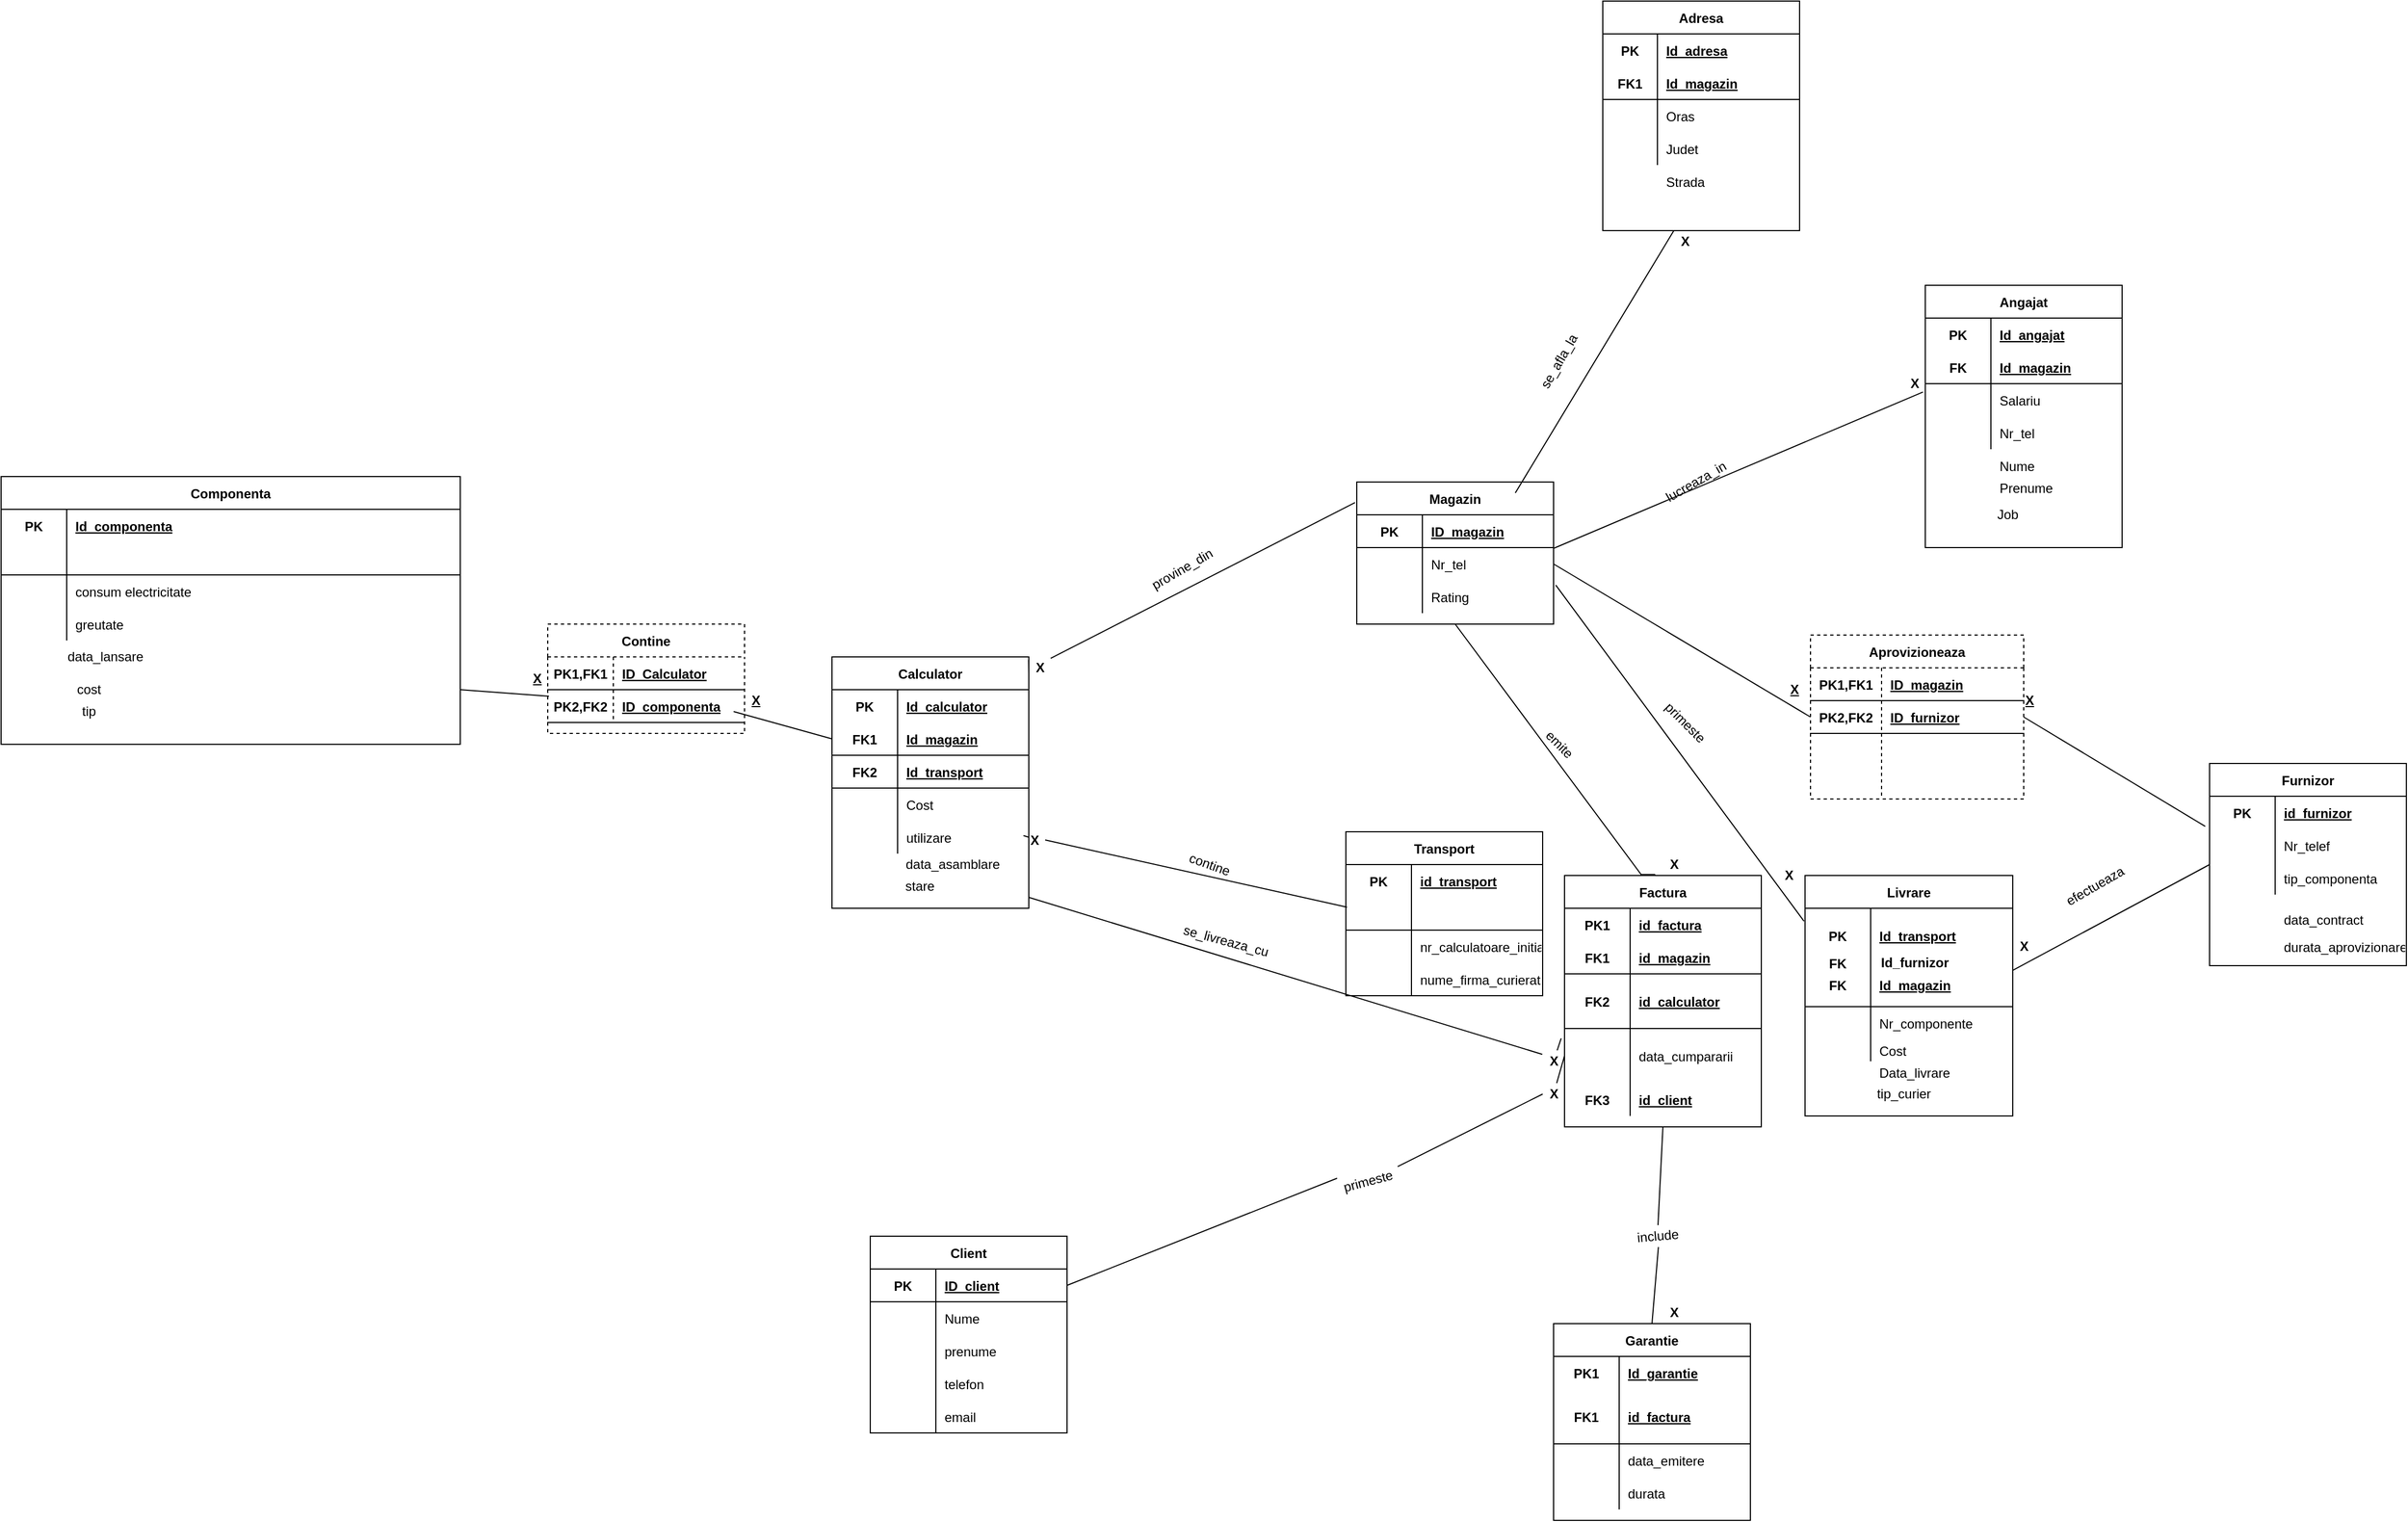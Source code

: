 <mxfile version="14.7.0" type="onedrive" pages="2"><diagram id="R2lEEEUBdFMjLlhIrx00" name="Page-1"><mxGraphModel dx="2882" dy="1864" grid="1" gridSize="10" guides="1" tooltips="1" connect="1" arrows="1" fold="1" page="1" pageScale="1" pageWidth="850" pageHeight="1100" math="0" shadow="0" extFonts="Permanent Marker^https://fonts.googleapis.com/css?family=Permanent+Marker"><root><mxCell id="0"/><mxCell id="1" parent="0"/><mxCell id="5IRADX40BSoLsb3b2WKI-1" value="Magazin" style="shape=table;startSize=30;container=1;collapsible=1;childLayout=tableLayout;fixedRows=1;rowLines=0;fontStyle=1;align=center;resizeLast=1;" parent="1" vertex="1"><mxGeometry x="20" y="60" width="180" height="130" as="geometry"/></mxCell><mxCell id="5IRADX40BSoLsb3b2WKI-5" value="" style="shape=partialRectangle;collapsible=0;dropTarget=0;pointerEvents=0;fillColor=none;top=0;left=0;bottom=1;right=0;points=[[0,0.5],[1,0.5]];portConstraint=eastwest;" parent="5IRADX40BSoLsb3b2WKI-1" vertex="1"><mxGeometry y="30" width="180" height="30" as="geometry"/></mxCell><mxCell id="5IRADX40BSoLsb3b2WKI-6" value="PK" style="shape=partialRectangle;connectable=0;fillColor=none;top=0;left=0;bottom=0;right=0;fontStyle=1;overflow=hidden;" parent="5IRADX40BSoLsb3b2WKI-5" vertex="1"><mxGeometry width="60" height="30" as="geometry"/></mxCell><mxCell id="5IRADX40BSoLsb3b2WKI-7" value="ID_magazin" style="shape=partialRectangle;connectable=0;fillColor=none;top=0;left=0;bottom=0;right=0;align=left;spacingLeft=6;fontStyle=5;overflow=hidden;" parent="5IRADX40BSoLsb3b2WKI-5" vertex="1"><mxGeometry x="60" width="120" height="30" as="geometry"/></mxCell><mxCell id="5IRADX40BSoLsb3b2WKI-8" value="" style="shape=partialRectangle;collapsible=0;dropTarget=0;pointerEvents=0;fillColor=none;top=0;left=0;bottom=0;right=0;points=[[0,0.5],[1,0.5]];portConstraint=eastwest;" parent="5IRADX40BSoLsb3b2WKI-1" vertex="1"><mxGeometry y="60" width="180" height="30" as="geometry"/></mxCell><mxCell id="5IRADX40BSoLsb3b2WKI-9" value="" style="shape=partialRectangle;connectable=0;fillColor=none;top=0;left=0;bottom=0;right=0;editable=1;overflow=hidden;" parent="5IRADX40BSoLsb3b2WKI-8" vertex="1"><mxGeometry width="60" height="30" as="geometry"/></mxCell><mxCell id="5IRADX40BSoLsb3b2WKI-10" value="Nr_tel" style="shape=partialRectangle;connectable=0;fillColor=none;top=0;left=0;bottom=0;right=0;align=left;spacingLeft=6;overflow=hidden;" parent="5IRADX40BSoLsb3b2WKI-8" vertex="1"><mxGeometry x="60" width="120" height="30" as="geometry"/></mxCell><mxCell id="5IRADX40BSoLsb3b2WKI-11" value="" style="shape=partialRectangle;collapsible=0;dropTarget=0;pointerEvents=0;fillColor=none;top=0;left=0;bottom=0;right=0;points=[[0,0.5],[1,0.5]];portConstraint=eastwest;" parent="5IRADX40BSoLsb3b2WKI-1" vertex="1"><mxGeometry y="90" width="180" height="30" as="geometry"/></mxCell><mxCell id="5IRADX40BSoLsb3b2WKI-12" value="" style="shape=partialRectangle;connectable=0;fillColor=none;top=0;left=0;bottom=0;right=0;editable=1;overflow=hidden;" parent="5IRADX40BSoLsb3b2WKI-11" vertex="1"><mxGeometry width="60" height="30" as="geometry"/></mxCell><mxCell id="5IRADX40BSoLsb3b2WKI-13" value="Rating" style="shape=partialRectangle;connectable=0;fillColor=none;top=0;left=0;bottom=0;right=0;align=left;spacingLeft=6;overflow=hidden;" parent="5IRADX40BSoLsb3b2WKI-11" vertex="1"><mxGeometry x="60" width="120" height="30" as="geometry"/></mxCell><mxCell id="5IRADX40BSoLsb3b2WKI-15" value="Componenta" style="shape=table;startSize=30;container=1;collapsible=1;childLayout=tableLayout;fixedRows=1;rowLines=0;fontStyle=1;align=center;resizeLast=1;" parent="1" vertex="1"><mxGeometry x="-1220" y="55" width="420" height="245" as="geometry"/></mxCell><mxCell id="5IRADX40BSoLsb3b2WKI-16" value="" style="shape=partialRectangle;collapsible=0;dropTarget=0;pointerEvents=0;fillColor=none;top=0;left=0;bottom=0;right=0;points=[[0,0.5],[1,0.5]];portConstraint=eastwest;" parent="5IRADX40BSoLsb3b2WKI-15" vertex="1"><mxGeometry y="30" width="420" height="30" as="geometry"/></mxCell><mxCell id="5IRADX40BSoLsb3b2WKI-17" value="PK" style="shape=partialRectangle;connectable=0;fillColor=none;top=0;left=0;bottom=0;right=0;fontStyle=1;overflow=hidden;" parent="5IRADX40BSoLsb3b2WKI-16" vertex="1"><mxGeometry width="60" height="30" as="geometry"/></mxCell><mxCell id="5IRADX40BSoLsb3b2WKI-18" value="Id_componenta" style="shape=partialRectangle;connectable=0;fillColor=none;top=0;left=0;bottom=0;right=0;align=left;spacingLeft=6;fontStyle=5;overflow=hidden;" parent="5IRADX40BSoLsb3b2WKI-16" vertex="1"><mxGeometry x="60" width="360" height="30" as="geometry"/></mxCell><mxCell id="5IRADX40BSoLsb3b2WKI-19" value="" style="shape=partialRectangle;collapsible=0;dropTarget=0;pointerEvents=0;fillColor=none;top=0;left=0;bottom=1;right=0;points=[[0,0.5],[1,0.5]];portConstraint=eastwest;" parent="5IRADX40BSoLsb3b2WKI-15" vertex="1"><mxGeometry y="60" width="420" height="30" as="geometry"/></mxCell><mxCell id="5IRADX40BSoLsb3b2WKI-20" value="" style="shape=partialRectangle;connectable=0;fillColor=none;top=0;left=0;bottom=0;right=0;fontStyle=1;overflow=hidden;" parent="5IRADX40BSoLsb3b2WKI-19" vertex="1"><mxGeometry width="60" height="30" as="geometry"/></mxCell><mxCell id="5IRADX40BSoLsb3b2WKI-21" value="" style="shape=partialRectangle;connectable=0;fillColor=none;top=0;left=0;bottom=0;right=0;align=left;spacingLeft=6;fontStyle=5;overflow=hidden;" parent="5IRADX40BSoLsb3b2WKI-19" vertex="1"><mxGeometry x="60" width="360" height="30" as="geometry"/></mxCell><mxCell id="5IRADX40BSoLsb3b2WKI-22" value="" style="shape=partialRectangle;collapsible=0;dropTarget=0;pointerEvents=0;fillColor=none;top=0;left=0;bottom=0;right=0;points=[[0,0.5],[1,0.5]];portConstraint=eastwest;" parent="5IRADX40BSoLsb3b2WKI-15" vertex="1"><mxGeometry y="90" width="420" height="30" as="geometry"/></mxCell><mxCell id="5IRADX40BSoLsb3b2WKI-23" value="" style="shape=partialRectangle;connectable=0;fillColor=none;top=0;left=0;bottom=0;right=0;editable=1;overflow=hidden;" parent="5IRADX40BSoLsb3b2WKI-22" vertex="1"><mxGeometry width="60" height="30" as="geometry"/></mxCell><mxCell id="5IRADX40BSoLsb3b2WKI-24" value="consum electricitate" style="shape=partialRectangle;connectable=0;fillColor=none;top=0;left=0;bottom=0;right=0;align=left;spacingLeft=6;overflow=hidden;" parent="5IRADX40BSoLsb3b2WKI-22" vertex="1"><mxGeometry x="60" width="360" height="30" as="geometry"/></mxCell><mxCell id="5IRADX40BSoLsb3b2WKI-25" value="" style="shape=partialRectangle;collapsible=0;dropTarget=0;pointerEvents=0;fillColor=none;top=0;left=0;bottom=0;right=0;points=[[0,0.5],[1,0.5]];portConstraint=eastwest;" parent="5IRADX40BSoLsb3b2WKI-15" vertex="1"><mxGeometry y="120" width="420" height="30" as="geometry"/></mxCell><mxCell id="5IRADX40BSoLsb3b2WKI-26" value="" style="shape=partialRectangle;connectable=0;fillColor=none;top=0;left=0;bottom=0;right=0;editable=1;overflow=hidden;" parent="5IRADX40BSoLsb3b2WKI-25" vertex="1"><mxGeometry width="60" height="30" as="geometry"/></mxCell><mxCell id="5IRADX40BSoLsb3b2WKI-27" value="greutate" style="shape=partialRectangle;connectable=0;fillColor=none;top=0;left=0;bottom=0;right=0;align=left;spacingLeft=6;overflow=hidden;" parent="5IRADX40BSoLsb3b2WKI-25" vertex="1"><mxGeometry x="60" width="360" height="30" as="geometry"/></mxCell><mxCell id="5IRADX40BSoLsb3b2WKI-28" value="Adresa" style="shape=table;startSize=30;container=1;collapsible=1;childLayout=tableLayout;fixedRows=1;rowLines=0;fontStyle=1;align=center;resizeLast=1;" parent="1" vertex="1"><mxGeometry x="245" y="-380" width="180" height="210" as="geometry"/></mxCell><mxCell id="5IRADX40BSoLsb3b2WKI-29" value="" style="shape=partialRectangle;collapsible=0;dropTarget=0;pointerEvents=0;fillColor=none;top=0;left=0;bottom=0;right=0;points=[[0,0.5],[1,0.5]];portConstraint=eastwest;" parent="5IRADX40BSoLsb3b2WKI-28" vertex="1"><mxGeometry y="30" width="180" height="30" as="geometry"/></mxCell><mxCell id="5IRADX40BSoLsb3b2WKI-30" value="PK" style="shape=partialRectangle;connectable=0;fillColor=none;top=0;left=0;bottom=0;right=0;fontStyle=1;overflow=hidden;" parent="5IRADX40BSoLsb3b2WKI-29" vertex="1"><mxGeometry width="50" height="30" as="geometry"/></mxCell><mxCell id="5IRADX40BSoLsb3b2WKI-31" value="Id_adresa" style="shape=partialRectangle;connectable=0;fillColor=none;top=0;left=0;bottom=0;right=0;align=left;spacingLeft=6;fontStyle=5;overflow=hidden;" parent="5IRADX40BSoLsb3b2WKI-29" vertex="1"><mxGeometry x="50" width="130" height="30" as="geometry"/></mxCell><mxCell id="5IRADX40BSoLsb3b2WKI-32" value="" style="shape=partialRectangle;collapsible=0;dropTarget=0;pointerEvents=0;fillColor=none;top=0;left=0;bottom=1;right=0;points=[[0,0.5],[1,0.5]];portConstraint=eastwest;" parent="5IRADX40BSoLsb3b2WKI-28" vertex="1"><mxGeometry y="60" width="180" height="30" as="geometry"/></mxCell><mxCell id="5IRADX40BSoLsb3b2WKI-33" value="FK1" style="shape=partialRectangle;connectable=0;fillColor=none;top=0;left=0;bottom=0;right=0;fontStyle=1;overflow=hidden;" parent="5IRADX40BSoLsb3b2WKI-32" vertex="1"><mxGeometry width="50" height="30" as="geometry"/></mxCell><mxCell id="5IRADX40BSoLsb3b2WKI-34" value="Id_magazin" style="shape=partialRectangle;connectable=0;fillColor=none;top=0;left=0;bottom=0;right=0;align=left;spacingLeft=6;fontStyle=5;overflow=hidden;" parent="5IRADX40BSoLsb3b2WKI-32" vertex="1"><mxGeometry x="50" width="130" height="30" as="geometry"/></mxCell><mxCell id="5IRADX40BSoLsb3b2WKI-35" value="" style="shape=partialRectangle;collapsible=0;dropTarget=0;pointerEvents=0;fillColor=none;top=0;left=0;bottom=0;right=0;points=[[0,0.5],[1,0.5]];portConstraint=eastwest;" parent="5IRADX40BSoLsb3b2WKI-28" vertex="1"><mxGeometry y="90" width="180" height="30" as="geometry"/></mxCell><mxCell id="5IRADX40BSoLsb3b2WKI-36" value="" style="shape=partialRectangle;connectable=0;fillColor=none;top=0;left=0;bottom=0;right=0;editable=1;overflow=hidden;" parent="5IRADX40BSoLsb3b2WKI-35" vertex="1"><mxGeometry width="50" height="30" as="geometry"/></mxCell><mxCell id="5IRADX40BSoLsb3b2WKI-37" value="Oras" style="shape=partialRectangle;connectable=0;fillColor=none;top=0;left=0;bottom=0;right=0;align=left;spacingLeft=6;overflow=hidden;" parent="5IRADX40BSoLsb3b2WKI-35" vertex="1"><mxGeometry x="50" width="130" height="30" as="geometry"/></mxCell><mxCell id="5IRADX40BSoLsb3b2WKI-38" value="" style="shape=partialRectangle;collapsible=0;dropTarget=0;pointerEvents=0;fillColor=none;top=0;left=0;bottom=0;right=0;points=[[0,0.5],[1,0.5]];portConstraint=eastwest;" parent="5IRADX40BSoLsb3b2WKI-28" vertex="1"><mxGeometry y="120" width="180" height="30" as="geometry"/></mxCell><mxCell id="5IRADX40BSoLsb3b2WKI-39" value="" style="shape=partialRectangle;connectable=0;fillColor=none;top=0;left=0;bottom=0;right=0;editable=1;overflow=hidden;" parent="5IRADX40BSoLsb3b2WKI-38" vertex="1"><mxGeometry width="50" height="30" as="geometry"/></mxCell><mxCell id="5IRADX40BSoLsb3b2WKI-40" value="Judet" style="shape=partialRectangle;connectable=0;fillColor=none;top=0;left=0;bottom=0;right=0;align=left;spacingLeft=6;overflow=hidden;" parent="5IRADX40BSoLsb3b2WKI-38" vertex="1"><mxGeometry x="50" width="130" height="30" as="geometry"/></mxCell><mxCell id="5IRADX40BSoLsb3b2WKI-41" value="Factura" style="shape=table;startSize=30;container=1;collapsible=1;childLayout=tableLayout;fixedRows=1;rowLines=0;fontStyle=1;align=center;resizeLast=1;" parent="1" vertex="1"><mxGeometry x="210" y="420" width="180" height="230" as="geometry"/></mxCell><mxCell id="5IRADX40BSoLsb3b2WKI-42" value="" style="shape=partialRectangle;collapsible=0;dropTarget=0;pointerEvents=0;fillColor=none;top=0;left=0;bottom=0;right=0;points=[[0,0.5],[1,0.5]];portConstraint=eastwest;" parent="5IRADX40BSoLsb3b2WKI-41" vertex="1"><mxGeometry y="30" width="180" height="30" as="geometry"/></mxCell><mxCell id="5IRADX40BSoLsb3b2WKI-43" value="PK1" style="shape=partialRectangle;connectable=0;fillColor=none;top=0;left=0;bottom=0;right=0;fontStyle=1;overflow=hidden;" parent="5IRADX40BSoLsb3b2WKI-42" vertex="1"><mxGeometry width="60" height="30" as="geometry"/></mxCell><mxCell id="5IRADX40BSoLsb3b2WKI-44" value="id_factura" style="shape=partialRectangle;connectable=0;fillColor=none;top=0;left=0;bottom=0;right=0;align=left;spacingLeft=6;fontStyle=5;overflow=hidden;" parent="5IRADX40BSoLsb3b2WKI-42" vertex="1"><mxGeometry x="60" width="120" height="30" as="geometry"/></mxCell><mxCell id="5IRADX40BSoLsb3b2WKI-45" value="" style="shape=partialRectangle;collapsible=0;dropTarget=0;pointerEvents=0;fillColor=none;top=0;left=0;bottom=1;right=0;points=[[0,0.5],[1,0.5]];portConstraint=eastwest;" parent="5IRADX40BSoLsb3b2WKI-41" vertex="1"><mxGeometry y="60" width="180" height="30" as="geometry"/></mxCell><mxCell id="5IRADX40BSoLsb3b2WKI-46" value="FK1" style="shape=partialRectangle;connectable=0;fillColor=none;top=0;left=0;bottom=0;right=0;fontStyle=1;overflow=hidden;" parent="5IRADX40BSoLsb3b2WKI-45" vertex="1"><mxGeometry width="60" height="30" as="geometry"/></mxCell><mxCell id="5IRADX40BSoLsb3b2WKI-47" value="id_magazin" style="shape=partialRectangle;connectable=0;fillColor=none;top=0;left=0;bottom=0;right=0;align=left;spacingLeft=6;fontStyle=5;overflow=hidden;" parent="5IRADX40BSoLsb3b2WKI-45" vertex="1"><mxGeometry x="60" width="120" height="30" as="geometry"/></mxCell><mxCell id="lPqivJ8-B0ePsU9WdqID-1" value="" style="shape=partialRectangle;collapsible=0;dropTarget=0;pointerEvents=0;fillColor=none;top=0;left=0;bottom=1;right=0;points=[[0,0.5],[1,0.5]];portConstraint=eastwest;" parent="5IRADX40BSoLsb3b2WKI-41" vertex="1"><mxGeometry y="90" width="180" height="50" as="geometry"/></mxCell><mxCell id="lPqivJ8-B0ePsU9WdqID-2" value="FK2" style="shape=partialRectangle;connectable=0;fillColor=none;top=0;left=0;bottom=0;right=0;fontStyle=1;overflow=hidden;" parent="lPqivJ8-B0ePsU9WdqID-1" vertex="1"><mxGeometry width="60" height="50" as="geometry"/></mxCell><mxCell id="lPqivJ8-B0ePsU9WdqID-3" value="id_calculator" style="shape=partialRectangle;connectable=0;fillColor=none;top=0;left=0;bottom=0;right=0;align=left;spacingLeft=6;fontStyle=5;overflow=hidden;" parent="lPqivJ8-B0ePsU9WdqID-1" vertex="1"><mxGeometry x="60" width="120" height="50" as="geometry"/></mxCell><mxCell id="5IRADX40BSoLsb3b2WKI-51" value="" style="shape=partialRectangle;collapsible=0;dropTarget=0;pointerEvents=0;fillColor=none;top=0;left=0;bottom=0;right=0;points=[[0,0.5],[1,0.5]];portConstraint=eastwest;" parent="5IRADX40BSoLsb3b2WKI-41" vertex="1"><mxGeometry y="140" width="180" height="50" as="geometry"/></mxCell><mxCell id="5IRADX40BSoLsb3b2WKI-52" value="" style="shape=partialRectangle;connectable=0;fillColor=none;top=0;left=0;bottom=0;right=0;editable=1;overflow=hidden;" parent="5IRADX40BSoLsb3b2WKI-51" vertex="1"><mxGeometry width="60" height="50" as="geometry"/></mxCell><mxCell id="5IRADX40BSoLsb3b2WKI-53" value="data_cumpararii" style="shape=partialRectangle;connectable=0;fillColor=none;top=0;left=0;bottom=0;right=0;align=left;spacingLeft=6;overflow=hidden;" parent="5IRADX40BSoLsb3b2WKI-51" vertex="1"><mxGeometry x="60" width="120" height="50" as="geometry"/></mxCell><mxCell id="lPqivJ8-B0ePsU9WdqID-68" value="" style="shape=partialRectangle;collapsible=0;dropTarget=0;pointerEvents=0;fillColor=none;top=0;left=0;bottom=0;right=0;points=[[0,0.5],[1,0.5]];portConstraint=eastwest;" parent="5IRADX40BSoLsb3b2WKI-41" vertex="1"><mxGeometry y="190" width="180" height="30" as="geometry"/></mxCell><mxCell id="lPqivJ8-B0ePsU9WdqID-69" value="FK3" style="shape=partialRectangle;connectable=0;fillColor=none;top=0;left=0;bottom=0;right=0;fontStyle=1;overflow=hidden;" parent="lPqivJ8-B0ePsU9WdqID-68" vertex="1"><mxGeometry width="60" height="30" as="geometry"/></mxCell><mxCell id="lPqivJ8-B0ePsU9WdqID-70" value="id_client" style="shape=partialRectangle;connectable=0;fillColor=none;top=0;left=0;bottom=0;right=0;align=left;spacingLeft=6;fontStyle=5;overflow=hidden;" parent="lPqivJ8-B0ePsU9WdqID-68" vertex="1"><mxGeometry x="60" width="120" height="30" as="geometry"/></mxCell><mxCell id="5IRADX40BSoLsb3b2WKI-54" value="Angajat" style="shape=table;startSize=30;container=1;collapsible=1;childLayout=tableLayout;fixedRows=1;rowLines=0;fontStyle=1;align=center;resizeLast=1;" parent="1" vertex="1"><mxGeometry x="540" y="-120" width="180" height="240" as="geometry"/></mxCell><mxCell id="5IRADX40BSoLsb3b2WKI-55" value="" style="shape=partialRectangle;collapsible=0;dropTarget=0;pointerEvents=0;fillColor=none;top=0;left=0;bottom=0;right=0;points=[[0,0.5],[1,0.5]];portConstraint=eastwest;" parent="5IRADX40BSoLsb3b2WKI-54" vertex="1"><mxGeometry y="30" width="180" height="30" as="geometry"/></mxCell><mxCell id="5IRADX40BSoLsb3b2WKI-56" value="PK" style="shape=partialRectangle;connectable=0;fillColor=none;top=0;left=0;bottom=0;right=0;fontStyle=1;overflow=hidden;" parent="5IRADX40BSoLsb3b2WKI-55" vertex="1"><mxGeometry width="60" height="30" as="geometry"/></mxCell><mxCell id="5IRADX40BSoLsb3b2WKI-57" value="Id_angajat" style="shape=partialRectangle;connectable=0;fillColor=none;top=0;left=0;bottom=0;right=0;align=left;spacingLeft=6;fontStyle=5;overflow=hidden;" parent="5IRADX40BSoLsb3b2WKI-55" vertex="1"><mxGeometry x="60" width="120" height="30" as="geometry"/></mxCell><mxCell id="5IRADX40BSoLsb3b2WKI-58" value="" style="shape=partialRectangle;collapsible=0;dropTarget=0;pointerEvents=0;fillColor=none;top=0;left=0;bottom=1;right=0;points=[[0,0.5],[1,0.5]];portConstraint=eastwest;" parent="5IRADX40BSoLsb3b2WKI-54" vertex="1"><mxGeometry y="60" width="180" height="30" as="geometry"/></mxCell><mxCell id="5IRADX40BSoLsb3b2WKI-59" value="FK" style="shape=partialRectangle;connectable=0;fillColor=none;top=0;left=0;bottom=0;right=0;fontStyle=1;overflow=hidden;" parent="5IRADX40BSoLsb3b2WKI-58" vertex="1"><mxGeometry width="60" height="30" as="geometry"/></mxCell><mxCell id="5IRADX40BSoLsb3b2WKI-60" value="Id_magazin" style="shape=partialRectangle;connectable=0;fillColor=none;top=0;left=0;bottom=0;right=0;align=left;spacingLeft=6;fontStyle=5;overflow=hidden;" parent="5IRADX40BSoLsb3b2WKI-58" vertex="1"><mxGeometry x="60" width="120" height="30" as="geometry"/></mxCell><mxCell id="5IRADX40BSoLsb3b2WKI-61" value="" style="shape=partialRectangle;collapsible=0;dropTarget=0;pointerEvents=0;fillColor=none;top=0;left=0;bottom=0;right=0;points=[[0,0.5],[1,0.5]];portConstraint=eastwest;" parent="5IRADX40BSoLsb3b2WKI-54" vertex="1"><mxGeometry y="90" width="180" height="30" as="geometry"/></mxCell><mxCell id="5IRADX40BSoLsb3b2WKI-62" value="" style="shape=partialRectangle;connectable=0;fillColor=none;top=0;left=0;bottom=0;right=0;editable=1;overflow=hidden;" parent="5IRADX40BSoLsb3b2WKI-61" vertex="1"><mxGeometry width="60" height="30" as="geometry"/></mxCell><mxCell id="5IRADX40BSoLsb3b2WKI-63" value="Salariu" style="shape=partialRectangle;connectable=0;fillColor=none;top=0;left=0;bottom=0;right=0;align=left;spacingLeft=6;overflow=hidden;" parent="5IRADX40BSoLsb3b2WKI-61" vertex="1"><mxGeometry x="60" width="120" height="30" as="geometry"/></mxCell><mxCell id="5IRADX40BSoLsb3b2WKI-64" value="" style="shape=partialRectangle;collapsible=0;dropTarget=0;pointerEvents=0;fillColor=none;top=0;left=0;bottom=0;right=0;points=[[0,0.5],[1,0.5]];portConstraint=eastwest;" parent="5IRADX40BSoLsb3b2WKI-54" vertex="1"><mxGeometry y="120" width="180" height="30" as="geometry"/></mxCell><mxCell id="5IRADX40BSoLsb3b2WKI-65" value="" style="shape=partialRectangle;connectable=0;fillColor=none;top=0;left=0;bottom=0;right=0;editable=1;overflow=hidden;" parent="5IRADX40BSoLsb3b2WKI-64" vertex="1"><mxGeometry width="60" height="30" as="geometry"/></mxCell><mxCell id="5IRADX40BSoLsb3b2WKI-66" value="Nr_tel" style="shape=partialRectangle;connectable=0;fillColor=none;top=0;left=0;bottom=0;right=0;align=left;spacingLeft=6;overflow=hidden;" parent="5IRADX40BSoLsb3b2WKI-64" vertex="1"><mxGeometry x="60" width="120" height="30" as="geometry"/></mxCell><mxCell id="5IRADX40BSoLsb3b2WKI-67" value="Client" style="shape=table;startSize=30;container=1;collapsible=1;childLayout=tableLayout;fixedRows=1;rowLines=0;fontStyle=1;align=center;resizeLast=1;" parent="1" vertex="1"><mxGeometry x="-425" y="750" width="180" height="180" as="geometry"/></mxCell><mxCell id="5IRADX40BSoLsb3b2WKI-71" value="" style="shape=partialRectangle;collapsible=0;dropTarget=0;pointerEvents=0;fillColor=none;top=0;left=0;bottom=1;right=0;points=[[0,0.5],[1,0.5]];portConstraint=eastwest;" parent="5IRADX40BSoLsb3b2WKI-67" vertex="1"><mxGeometry y="30" width="180" height="30" as="geometry"/></mxCell><mxCell id="5IRADX40BSoLsb3b2WKI-72" value="PK" style="shape=partialRectangle;connectable=0;fillColor=none;top=0;left=0;bottom=0;right=0;fontStyle=1;overflow=hidden;" parent="5IRADX40BSoLsb3b2WKI-71" vertex="1"><mxGeometry width="60" height="30" as="geometry"/></mxCell><mxCell id="5IRADX40BSoLsb3b2WKI-73" value="ID_client" style="shape=partialRectangle;connectable=0;fillColor=none;top=0;left=0;bottom=0;right=0;align=left;spacingLeft=6;fontStyle=5;overflow=hidden;" parent="5IRADX40BSoLsb3b2WKI-71" vertex="1"><mxGeometry x="60" width="120" height="30" as="geometry"/></mxCell><mxCell id="5IRADX40BSoLsb3b2WKI-74" value="" style="shape=partialRectangle;collapsible=0;dropTarget=0;pointerEvents=0;fillColor=none;top=0;left=0;bottom=0;right=0;points=[[0,0.5],[1,0.5]];portConstraint=eastwest;" parent="5IRADX40BSoLsb3b2WKI-67" vertex="1"><mxGeometry y="60" width="180" height="30" as="geometry"/></mxCell><mxCell id="5IRADX40BSoLsb3b2WKI-75" value="" style="shape=partialRectangle;connectable=0;fillColor=none;top=0;left=0;bottom=0;right=0;editable=1;overflow=hidden;" parent="5IRADX40BSoLsb3b2WKI-74" vertex="1"><mxGeometry width="60" height="30" as="geometry"/></mxCell><mxCell id="5IRADX40BSoLsb3b2WKI-76" value="Nume" style="shape=partialRectangle;connectable=0;fillColor=none;top=0;left=0;bottom=0;right=0;align=left;spacingLeft=6;overflow=hidden;" parent="5IRADX40BSoLsb3b2WKI-74" vertex="1"><mxGeometry x="60" width="120" height="30" as="geometry"/></mxCell><mxCell id="5IRADX40BSoLsb3b2WKI-77" value="" style="shape=partialRectangle;collapsible=0;dropTarget=0;pointerEvents=0;fillColor=none;top=0;left=0;bottom=0;right=0;points=[[0,0.5],[1,0.5]];portConstraint=eastwest;" parent="5IRADX40BSoLsb3b2WKI-67" vertex="1"><mxGeometry y="90" width="180" height="30" as="geometry"/></mxCell><mxCell id="5IRADX40BSoLsb3b2WKI-78" value="" style="shape=partialRectangle;connectable=0;fillColor=none;top=0;left=0;bottom=0;right=0;editable=1;overflow=hidden;" parent="5IRADX40BSoLsb3b2WKI-77" vertex="1"><mxGeometry width="60" height="30" as="geometry"/></mxCell><mxCell id="5IRADX40BSoLsb3b2WKI-79" value="prenume" style="shape=partialRectangle;connectable=0;fillColor=none;top=0;left=0;bottom=0;right=0;align=left;spacingLeft=6;overflow=hidden;" parent="5IRADX40BSoLsb3b2WKI-77" vertex="1"><mxGeometry x="60" width="120" height="30" as="geometry"/></mxCell><mxCell id="pzzP8ppxgV2hj84rhgVL-1" style="shape=partialRectangle;collapsible=0;dropTarget=0;pointerEvents=0;fillColor=none;top=0;left=0;bottom=0;right=0;points=[[0,0.5],[1,0.5]];portConstraint=eastwest;" parent="5IRADX40BSoLsb3b2WKI-67" vertex="1"><mxGeometry y="120" width="180" height="30" as="geometry"/></mxCell><mxCell id="pzzP8ppxgV2hj84rhgVL-2" style="shape=partialRectangle;connectable=0;fillColor=none;top=0;left=0;bottom=0;right=0;editable=1;overflow=hidden;" parent="pzzP8ppxgV2hj84rhgVL-1" vertex="1"><mxGeometry width="60" height="30" as="geometry"/></mxCell><mxCell id="pzzP8ppxgV2hj84rhgVL-3" value="telefon" style="shape=partialRectangle;connectable=0;fillColor=none;top=0;left=0;bottom=0;right=0;align=left;spacingLeft=6;overflow=hidden;" parent="pzzP8ppxgV2hj84rhgVL-1" vertex="1"><mxGeometry x="60" width="120" height="30" as="geometry"/></mxCell><mxCell id="pzzP8ppxgV2hj84rhgVL-4" style="shape=partialRectangle;collapsible=0;dropTarget=0;pointerEvents=0;fillColor=none;top=0;left=0;bottom=0;right=0;points=[[0,0.5],[1,0.5]];portConstraint=eastwest;" parent="5IRADX40BSoLsb3b2WKI-67" vertex="1"><mxGeometry y="150" width="180" height="30" as="geometry"/></mxCell><mxCell id="pzzP8ppxgV2hj84rhgVL-5" style="shape=partialRectangle;connectable=0;fillColor=none;top=0;left=0;bottom=0;right=0;editable=1;overflow=hidden;" parent="pzzP8ppxgV2hj84rhgVL-4" vertex="1"><mxGeometry width="60" height="30" as="geometry"/></mxCell><mxCell id="pzzP8ppxgV2hj84rhgVL-6" value="email" style="shape=partialRectangle;connectable=0;fillColor=none;top=0;left=0;bottom=0;right=0;align=left;spacingLeft=6;overflow=hidden;" parent="pzzP8ppxgV2hj84rhgVL-4" vertex="1"><mxGeometry x="60" width="120" height="30" as="geometry"/></mxCell><mxCell id="5IRADX40BSoLsb3b2WKI-80" value="Transport" style="shape=table;startSize=30;container=1;collapsible=1;childLayout=tableLayout;fixedRows=1;rowLines=0;fontStyle=1;align=center;resizeLast=1;" parent="1" vertex="1"><mxGeometry x="10" y="380" width="180" height="150" as="geometry"/></mxCell><mxCell id="5IRADX40BSoLsb3b2WKI-81" value="" style="shape=partialRectangle;collapsible=0;dropTarget=0;pointerEvents=0;fillColor=none;top=0;left=0;bottom=0;right=0;points=[[0,0.5],[1,0.5]];portConstraint=eastwest;" parent="5IRADX40BSoLsb3b2WKI-80" vertex="1"><mxGeometry y="30" width="180" height="30" as="geometry"/></mxCell><mxCell id="5IRADX40BSoLsb3b2WKI-82" value="PK" style="shape=partialRectangle;connectable=0;fillColor=none;top=0;left=0;bottom=0;right=0;fontStyle=1;overflow=hidden;" parent="5IRADX40BSoLsb3b2WKI-81" vertex="1"><mxGeometry width="60" height="30" as="geometry"/></mxCell><mxCell id="5IRADX40BSoLsb3b2WKI-83" value="id_transport" style="shape=partialRectangle;connectable=0;fillColor=none;top=0;left=0;bottom=0;right=0;align=left;spacingLeft=6;fontStyle=5;overflow=hidden;" parent="5IRADX40BSoLsb3b2WKI-81" vertex="1"><mxGeometry x="60" width="120" height="30" as="geometry"/></mxCell><mxCell id="5IRADX40BSoLsb3b2WKI-84" value="" style="shape=partialRectangle;collapsible=0;dropTarget=0;pointerEvents=0;fillColor=none;top=0;left=0;bottom=1;right=0;points=[[0,0.5],[1,0.5]];portConstraint=eastwest;" parent="5IRADX40BSoLsb3b2WKI-80" vertex="1"><mxGeometry y="60" width="180" height="30" as="geometry"/></mxCell><mxCell id="5IRADX40BSoLsb3b2WKI-85" value="" style="shape=partialRectangle;connectable=0;fillColor=none;top=0;left=0;bottom=0;right=0;fontStyle=1;overflow=hidden;" parent="5IRADX40BSoLsb3b2WKI-84" vertex="1"><mxGeometry width="60" height="30" as="geometry"/></mxCell><mxCell id="5IRADX40BSoLsb3b2WKI-86" value="" style="shape=partialRectangle;connectable=0;fillColor=none;top=0;left=0;bottom=0;right=0;align=left;spacingLeft=6;fontStyle=5;overflow=hidden;" parent="5IRADX40BSoLsb3b2WKI-84" vertex="1"><mxGeometry x="60" width="120" height="30" as="geometry"/></mxCell><mxCell id="5IRADX40BSoLsb3b2WKI-90" value="" style="shape=partialRectangle;collapsible=0;dropTarget=0;pointerEvents=0;fillColor=none;top=0;left=0;bottom=0;right=0;points=[[0,0.5],[1,0.5]];portConstraint=eastwest;" parent="5IRADX40BSoLsb3b2WKI-80" vertex="1"><mxGeometry y="90" width="180" height="30" as="geometry"/></mxCell><mxCell id="5IRADX40BSoLsb3b2WKI-91" value="" style="shape=partialRectangle;connectable=0;fillColor=none;top=0;left=0;bottom=0;right=0;editable=1;overflow=hidden;fontStyle=1" parent="5IRADX40BSoLsb3b2WKI-90" vertex="1"><mxGeometry width="60" height="30" as="geometry"/></mxCell><mxCell id="5IRADX40BSoLsb3b2WKI-92" value="nr_calculatoare_initial" style="shape=partialRectangle;connectable=0;fillColor=none;top=0;left=0;bottom=0;right=0;align=left;spacingLeft=6;overflow=hidden;fontStyle=0" parent="5IRADX40BSoLsb3b2WKI-90" vertex="1"><mxGeometry x="60" width="120" height="30" as="geometry"/></mxCell><mxCell id="vrn9JUK7OHDct8GByNW2-1" style="shape=partialRectangle;collapsible=0;dropTarget=0;pointerEvents=0;fillColor=none;top=0;left=0;bottom=0;right=0;points=[[0,0.5],[1,0.5]];portConstraint=eastwest;" parent="5IRADX40BSoLsb3b2WKI-80" vertex="1"><mxGeometry y="120" width="180" height="30" as="geometry"/></mxCell><mxCell id="vrn9JUK7OHDct8GByNW2-2" style="shape=partialRectangle;connectable=0;fillColor=none;top=0;left=0;bottom=0;right=0;editable=1;overflow=hidden;fontStyle=1" parent="vrn9JUK7OHDct8GByNW2-1" vertex="1"><mxGeometry width="60" height="30" as="geometry"/></mxCell><mxCell id="vrn9JUK7OHDct8GByNW2-3" value="nume_firma_curierat" style="shape=partialRectangle;connectable=0;fillColor=none;top=0;left=0;bottom=0;right=0;align=left;spacingLeft=6;overflow=hidden;fontStyle=0" parent="vrn9JUK7OHDct8GByNW2-1" vertex="1"><mxGeometry x="60" width="120" height="30" as="geometry"/></mxCell><mxCell id="5IRADX40BSoLsb3b2WKI-119" value="Furnizor" style="shape=table;startSize=30;container=1;collapsible=1;childLayout=tableLayout;fixedRows=1;rowLines=0;fontStyle=1;align=center;resizeLast=1;" parent="1" vertex="1"><mxGeometry x="800" y="317.5" width="180" height="185" as="geometry"/></mxCell><mxCell id="5IRADX40BSoLsb3b2WKI-120" value="" style="shape=partialRectangle;collapsible=0;dropTarget=0;pointerEvents=0;fillColor=none;top=0;left=0;bottom=0;right=0;points=[[0,0.5],[1,0.5]];portConstraint=eastwest;" parent="5IRADX40BSoLsb3b2WKI-119" vertex="1"><mxGeometry y="30" width="180" height="30" as="geometry"/></mxCell><mxCell id="5IRADX40BSoLsb3b2WKI-121" value="PK" style="shape=partialRectangle;connectable=0;fillColor=none;top=0;left=0;bottom=0;right=0;fontStyle=1;overflow=hidden;" parent="5IRADX40BSoLsb3b2WKI-120" vertex="1"><mxGeometry width="60" height="30" as="geometry"/></mxCell><mxCell id="5IRADX40BSoLsb3b2WKI-122" value="id_furnizor" style="shape=partialRectangle;connectable=0;fillColor=none;top=0;left=0;bottom=0;right=0;align=left;spacingLeft=6;fontStyle=5;overflow=hidden;" parent="5IRADX40BSoLsb3b2WKI-120" vertex="1"><mxGeometry x="60" width="120" height="30" as="geometry"/></mxCell><mxCell id="5IRADX40BSoLsb3b2WKI-126" value="" style="shape=partialRectangle;collapsible=0;dropTarget=0;pointerEvents=0;fillColor=none;top=0;left=0;bottom=0;right=0;points=[[0,0.5],[1,0.5]];portConstraint=eastwest;" parent="5IRADX40BSoLsb3b2WKI-119" vertex="1"><mxGeometry y="60" width="180" height="30" as="geometry"/></mxCell><mxCell id="5IRADX40BSoLsb3b2WKI-127" value="" style="shape=partialRectangle;connectable=0;fillColor=none;top=0;left=0;bottom=0;right=0;editable=1;overflow=hidden;" parent="5IRADX40BSoLsb3b2WKI-126" vertex="1"><mxGeometry width="60" height="30" as="geometry"/></mxCell><mxCell id="5IRADX40BSoLsb3b2WKI-128" value="Nr_telef" style="shape=partialRectangle;connectable=0;fillColor=none;top=0;left=0;bottom=0;right=0;align=left;spacingLeft=6;overflow=hidden;" parent="5IRADX40BSoLsb3b2WKI-126" vertex="1"><mxGeometry x="60" width="120" height="30" as="geometry"/></mxCell><mxCell id="5IRADX40BSoLsb3b2WKI-129" value="" style="shape=partialRectangle;collapsible=0;dropTarget=0;pointerEvents=0;fillColor=none;top=0;left=0;bottom=0;right=0;points=[[0,0.5],[1,0.5]];portConstraint=eastwest;" parent="5IRADX40BSoLsb3b2WKI-119" vertex="1"><mxGeometry y="90" width="180" height="30" as="geometry"/></mxCell><mxCell id="5IRADX40BSoLsb3b2WKI-130" value="" style="shape=partialRectangle;connectable=0;fillColor=none;top=0;left=0;bottom=0;right=0;editable=1;overflow=hidden;" parent="5IRADX40BSoLsb3b2WKI-129" vertex="1"><mxGeometry width="60" height="30" as="geometry"/></mxCell><mxCell id="5IRADX40BSoLsb3b2WKI-131" value="tip_componenta" style="shape=partialRectangle;connectable=0;fillColor=none;top=0;left=0;bottom=0;right=0;align=left;spacingLeft=6;overflow=hidden;" parent="5IRADX40BSoLsb3b2WKI-129" vertex="1"><mxGeometry x="60" width="120" height="30" as="geometry"/></mxCell><mxCell id="5IRADX40BSoLsb3b2WKI-132" value="Livrare" style="shape=table;startSize=30;container=1;collapsible=1;childLayout=tableLayout;fixedRows=1;rowLines=0;fontStyle=1;align=center;resizeLast=1;" parent="1" vertex="1"><mxGeometry x="430" y="420" width="190" height="220" as="geometry"/></mxCell><mxCell id="5IRADX40BSoLsb3b2WKI-133" value="" style="shape=partialRectangle;collapsible=0;dropTarget=0;pointerEvents=0;fillColor=none;top=0;left=0;bottom=0;right=0;points=[[0,0.5],[1,0.5]];portConstraint=eastwest;" parent="5IRADX40BSoLsb3b2WKI-132" vertex="1"><mxGeometry y="30" width="190" height="50" as="geometry"/></mxCell><mxCell id="5IRADX40BSoLsb3b2WKI-134" value="PK" style="shape=partialRectangle;connectable=0;fillColor=none;top=0;left=0;bottom=0;right=0;fontStyle=1;overflow=hidden;" parent="5IRADX40BSoLsb3b2WKI-133" vertex="1"><mxGeometry width="60" height="50" as="geometry"/></mxCell><mxCell id="5IRADX40BSoLsb3b2WKI-135" value="Id_transport" style="shape=partialRectangle;connectable=0;fillColor=none;top=0;left=0;bottom=0;right=0;align=left;spacingLeft=6;fontStyle=5;overflow=hidden;" parent="5IRADX40BSoLsb3b2WKI-133" vertex="1"><mxGeometry x="60" width="130" height="50" as="geometry"/></mxCell><mxCell id="5IRADX40BSoLsb3b2WKI-136" value="" style="shape=partialRectangle;collapsible=0;dropTarget=0;pointerEvents=0;fillColor=none;top=0;left=0;bottom=1;right=0;points=[[0,0.5],[1,0.5]];portConstraint=eastwest;" parent="5IRADX40BSoLsb3b2WKI-132" vertex="1"><mxGeometry y="80" width="190" height="40" as="geometry"/></mxCell><mxCell id="5IRADX40BSoLsb3b2WKI-137" value="FK" style="shape=partialRectangle;connectable=0;fillColor=none;top=0;left=0;bottom=0;right=0;fontStyle=1;overflow=hidden;" parent="5IRADX40BSoLsb3b2WKI-136" vertex="1"><mxGeometry width="60" height="40" as="geometry"/></mxCell><mxCell id="5IRADX40BSoLsb3b2WKI-138" value="Id_magazin" style="shape=partialRectangle;connectable=0;fillColor=none;top=0;left=0;bottom=0;right=0;align=left;spacingLeft=6;fontStyle=5;overflow=hidden;" parent="5IRADX40BSoLsb3b2WKI-136" vertex="1"><mxGeometry x="60" width="130" height="40" as="geometry"/></mxCell><mxCell id="5IRADX40BSoLsb3b2WKI-139" value="" style="shape=partialRectangle;collapsible=0;dropTarget=0;pointerEvents=0;fillColor=none;top=0;left=0;bottom=0;right=0;points=[[0,0.5],[1,0.5]];portConstraint=eastwest;" parent="5IRADX40BSoLsb3b2WKI-132" vertex="1"><mxGeometry y="120" width="190" height="30" as="geometry"/></mxCell><mxCell id="5IRADX40BSoLsb3b2WKI-140" value="" style="shape=partialRectangle;connectable=0;fillColor=none;top=0;left=0;bottom=0;right=0;editable=1;overflow=hidden;" parent="5IRADX40BSoLsb3b2WKI-139" vertex="1"><mxGeometry width="60" height="30" as="geometry"/></mxCell><mxCell id="5IRADX40BSoLsb3b2WKI-141" value="Nr_componente" style="shape=partialRectangle;connectable=0;fillColor=none;top=0;left=0;bottom=0;right=0;align=left;spacingLeft=6;overflow=hidden;" parent="5IRADX40BSoLsb3b2WKI-139" vertex="1"><mxGeometry x="60" width="130" height="30" as="geometry"/></mxCell><mxCell id="5IRADX40BSoLsb3b2WKI-142" value="" style="shape=partialRectangle;collapsible=0;dropTarget=0;pointerEvents=0;fillColor=none;top=0;left=0;bottom=0;right=0;points=[[0,0.5],[1,0.5]];portConstraint=eastwest;" parent="5IRADX40BSoLsb3b2WKI-132" vertex="1"><mxGeometry y="150" width="190" height="20" as="geometry"/></mxCell><mxCell id="5IRADX40BSoLsb3b2WKI-143" value="" style="shape=partialRectangle;connectable=0;fillColor=none;top=0;left=0;bottom=0;right=0;editable=1;overflow=hidden;" parent="5IRADX40BSoLsb3b2WKI-142" vertex="1"><mxGeometry width="60" height="20" as="geometry"/></mxCell><mxCell id="5IRADX40BSoLsb3b2WKI-144" value="Cost" style="shape=partialRectangle;connectable=0;fillColor=none;top=0;left=0;bottom=0;right=0;align=left;spacingLeft=6;overflow=hidden;" parent="5IRADX40BSoLsb3b2WKI-142" vertex="1"><mxGeometry x="60" width="130" height="20" as="geometry"/></mxCell><mxCell id="5IRADX40BSoLsb3b2WKI-158" value="Garantie" style="shape=table;startSize=30;container=1;collapsible=1;childLayout=tableLayout;fixedRows=1;rowLines=0;fontStyle=1;align=center;resizeLast=1;" parent="1" vertex="1"><mxGeometry x="200" y="830" width="180" height="180" as="geometry"/></mxCell><mxCell id="5IRADX40BSoLsb3b2WKI-159" value="" style="shape=partialRectangle;collapsible=0;dropTarget=0;pointerEvents=0;fillColor=none;top=0;left=0;bottom=0;right=0;points=[[0,0.5],[1,0.5]];portConstraint=eastwest;" parent="5IRADX40BSoLsb3b2WKI-158" vertex="1"><mxGeometry y="30" width="180" height="30" as="geometry"/></mxCell><mxCell id="5IRADX40BSoLsb3b2WKI-160" value="PK1" style="shape=partialRectangle;connectable=0;fillColor=none;top=0;left=0;bottom=0;right=0;fontStyle=1;overflow=hidden;" parent="5IRADX40BSoLsb3b2WKI-159" vertex="1"><mxGeometry width="60" height="30" as="geometry"/></mxCell><mxCell id="5IRADX40BSoLsb3b2WKI-161" value="Id_garantie" style="shape=partialRectangle;connectable=0;fillColor=none;top=0;left=0;bottom=0;right=0;align=left;spacingLeft=6;fontStyle=5;overflow=hidden;" parent="5IRADX40BSoLsb3b2WKI-159" vertex="1"><mxGeometry x="60" width="120" height="30" as="geometry"/></mxCell><mxCell id="5IRADX40BSoLsb3b2WKI-162" value="" style="shape=partialRectangle;collapsible=0;dropTarget=0;pointerEvents=0;fillColor=none;top=0;left=0;bottom=1;right=0;points=[[0,0.5],[1,0.5]];portConstraint=eastwest;" parent="5IRADX40BSoLsb3b2WKI-158" vertex="1"><mxGeometry y="60" width="180" height="50" as="geometry"/></mxCell><mxCell id="5IRADX40BSoLsb3b2WKI-163" value="FK1" style="shape=partialRectangle;connectable=0;fillColor=none;top=0;left=0;bottom=0;right=0;fontStyle=1;overflow=hidden;" parent="5IRADX40BSoLsb3b2WKI-162" vertex="1"><mxGeometry width="60" height="50" as="geometry"/></mxCell><mxCell id="5IRADX40BSoLsb3b2WKI-164" value="id_factura" style="shape=partialRectangle;connectable=0;fillColor=none;top=0;left=0;bottom=0;right=0;align=left;spacingLeft=6;fontStyle=5;overflow=hidden;" parent="5IRADX40BSoLsb3b2WKI-162" vertex="1"><mxGeometry x="60" width="120" height="50" as="geometry"/></mxCell><mxCell id="5IRADX40BSoLsb3b2WKI-165" value="" style="shape=partialRectangle;collapsible=0;dropTarget=0;pointerEvents=0;fillColor=none;top=0;left=0;bottom=0;right=0;points=[[0,0.5],[1,0.5]];portConstraint=eastwest;" parent="5IRADX40BSoLsb3b2WKI-158" vertex="1"><mxGeometry y="110" width="180" height="30" as="geometry"/></mxCell><mxCell id="5IRADX40BSoLsb3b2WKI-166" value="" style="shape=partialRectangle;connectable=0;fillColor=none;top=0;left=0;bottom=0;right=0;editable=1;overflow=hidden;" parent="5IRADX40BSoLsb3b2WKI-165" vertex="1"><mxGeometry width="60" height="30" as="geometry"/></mxCell><mxCell id="5IRADX40BSoLsb3b2WKI-167" value="data_emitere" style="shape=partialRectangle;connectable=0;fillColor=none;top=0;left=0;bottom=0;right=0;align=left;spacingLeft=6;overflow=hidden;" parent="5IRADX40BSoLsb3b2WKI-165" vertex="1"><mxGeometry x="60" width="120" height="30" as="geometry"/></mxCell><mxCell id="5IRADX40BSoLsb3b2WKI-168" value="" style="shape=partialRectangle;collapsible=0;dropTarget=0;pointerEvents=0;fillColor=none;top=0;left=0;bottom=0;right=0;points=[[0,0.5],[1,0.5]];portConstraint=eastwest;" parent="5IRADX40BSoLsb3b2WKI-158" vertex="1"><mxGeometry y="140" width="180" height="30" as="geometry"/></mxCell><mxCell id="5IRADX40BSoLsb3b2WKI-169" value="" style="shape=partialRectangle;connectable=0;fillColor=none;top=0;left=0;bottom=0;right=0;editable=1;overflow=hidden;" parent="5IRADX40BSoLsb3b2WKI-168" vertex="1"><mxGeometry width="60" height="30" as="geometry"/></mxCell><mxCell id="5IRADX40BSoLsb3b2WKI-170" value="durata" style="shape=partialRectangle;connectable=0;fillColor=none;top=0;left=0;bottom=0;right=0;align=left;spacingLeft=6;overflow=hidden;" parent="5IRADX40BSoLsb3b2WKI-168" vertex="1"><mxGeometry x="60" width="120" height="30" as="geometry"/></mxCell><mxCell id="5IRADX40BSoLsb3b2WKI-171" value="Calculator" style="shape=table;startSize=30;container=1;collapsible=1;childLayout=tableLayout;fixedRows=1;rowLines=0;fontStyle=1;align=center;resizeLast=1;" parent="1" vertex="1"><mxGeometry x="-460" y="220" width="180" height="230" as="geometry"/></mxCell><mxCell id="5IRADX40BSoLsb3b2WKI-172" value="" style="shape=partialRectangle;collapsible=0;dropTarget=0;pointerEvents=0;fillColor=none;top=0;left=0;bottom=0;right=0;points=[[0,0.5],[1,0.5]];portConstraint=eastwest;" parent="5IRADX40BSoLsb3b2WKI-171" vertex="1"><mxGeometry y="30" width="180" height="30" as="geometry"/></mxCell><mxCell id="5IRADX40BSoLsb3b2WKI-173" value="PK" style="shape=partialRectangle;connectable=0;fillColor=none;top=0;left=0;bottom=0;right=0;fontStyle=1;overflow=hidden;" parent="5IRADX40BSoLsb3b2WKI-172" vertex="1"><mxGeometry width="60" height="30" as="geometry"/></mxCell><mxCell id="5IRADX40BSoLsb3b2WKI-174" value="Id_calculator" style="shape=partialRectangle;connectable=0;fillColor=none;top=0;left=0;bottom=0;right=0;align=left;spacingLeft=6;fontStyle=5;overflow=hidden;" parent="5IRADX40BSoLsb3b2WKI-172" vertex="1"><mxGeometry x="60" width="120" height="30" as="geometry"/></mxCell><mxCell id="5IRADX40BSoLsb3b2WKI-175" value="" style="shape=partialRectangle;collapsible=0;dropTarget=0;pointerEvents=0;fillColor=none;top=0;left=0;bottom=1;right=0;points=[[0,0.5],[1,0.5]];portConstraint=eastwest;" parent="5IRADX40BSoLsb3b2WKI-171" vertex="1"><mxGeometry y="60" width="180" height="30" as="geometry"/></mxCell><mxCell id="5IRADX40BSoLsb3b2WKI-176" value="FK1" style="shape=partialRectangle;connectable=0;fillColor=none;top=0;left=0;bottom=0;right=0;fontStyle=1;overflow=hidden;" parent="5IRADX40BSoLsb3b2WKI-175" vertex="1"><mxGeometry width="60" height="30" as="geometry"/></mxCell><mxCell id="5IRADX40BSoLsb3b2WKI-177" value="Id_magazin" style="shape=partialRectangle;connectable=0;fillColor=none;top=0;left=0;bottom=0;right=0;align=left;spacingLeft=6;fontStyle=5;overflow=hidden;" parent="5IRADX40BSoLsb3b2WKI-175" vertex="1"><mxGeometry x="60" width="120" height="30" as="geometry"/></mxCell><mxCell id="vrn9JUK7OHDct8GByNW2-11" style="shape=partialRectangle;collapsible=0;dropTarget=0;pointerEvents=0;fillColor=none;top=0;left=0;bottom=1;right=0;points=[[0,0.5],[1,0.5]];portConstraint=eastwest;" parent="5IRADX40BSoLsb3b2WKI-171" vertex="1"><mxGeometry y="90" width="180" height="30" as="geometry"/></mxCell><mxCell id="vrn9JUK7OHDct8GByNW2-12" value="FK2" style="shape=partialRectangle;connectable=0;fillColor=none;top=0;left=0;bottom=0;right=0;fontStyle=1;overflow=hidden;" parent="vrn9JUK7OHDct8GByNW2-11" vertex="1"><mxGeometry width="60" height="30" as="geometry"/></mxCell><mxCell id="vrn9JUK7OHDct8GByNW2-13" value="Id_transport" style="shape=partialRectangle;connectable=0;fillColor=none;top=0;left=0;bottom=0;right=0;align=left;spacingLeft=6;fontStyle=5;overflow=hidden;" parent="vrn9JUK7OHDct8GByNW2-11" vertex="1"><mxGeometry x="60" width="120" height="30" as="geometry"/></mxCell><mxCell id="5IRADX40BSoLsb3b2WKI-178" value="" style="shape=partialRectangle;collapsible=0;dropTarget=0;pointerEvents=0;fillColor=none;top=0;left=0;bottom=0;right=0;points=[[0,0.5],[1,0.5]];portConstraint=eastwest;" parent="5IRADX40BSoLsb3b2WKI-171" vertex="1"><mxGeometry y="120" width="180" height="30" as="geometry"/></mxCell><mxCell id="5IRADX40BSoLsb3b2WKI-179" value="" style="shape=partialRectangle;connectable=0;fillColor=none;top=0;left=0;bottom=0;right=0;editable=1;overflow=hidden;" parent="5IRADX40BSoLsb3b2WKI-178" vertex="1"><mxGeometry width="60" height="30" as="geometry"/></mxCell><mxCell id="5IRADX40BSoLsb3b2WKI-180" value="Cost" style="shape=partialRectangle;connectable=0;fillColor=none;top=0;left=0;bottom=0;right=0;align=left;spacingLeft=6;overflow=hidden;" parent="5IRADX40BSoLsb3b2WKI-178" vertex="1"><mxGeometry x="60" width="120" height="30" as="geometry"/></mxCell><mxCell id="5IRADX40BSoLsb3b2WKI-181" value="" style="shape=partialRectangle;collapsible=0;dropTarget=0;pointerEvents=0;fillColor=none;top=0;left=0;bottom=0;right=0;points=[[0,0.5],[1,0.5]];portConstraint=eastwest;" parent="5IRADX40BSoLsb3b2WKI-171" vertex="1"><mxGeometry y="150" width="180" height="30" as="geometry"/></mxCell><mxCell id="5IRADX40BSoLsb3b2WKI-182" value="" style="shape=partialRectangle;connectable=0;fillColor=none;top=0;left=0;bottom=0;right=0;editable=1;overflow=hidden;" parent="5IRADX40BSoLsb3b2WKI-181" vertex="1"><mxGeometry width="60" height="30" as="geometry"/></mxCell><mxCell id="5IRADX40BSoLsb3b2WKI-183" value="utilizare" style="shape=partialRectangle;connectable=0;fillColor=none;top=0;left=0;bottom=0;right=0;align=left;spacingLeft=6;overflow=hidden;" parent="5IRADX40BSoLsb3b2WKI-181" vertex="1"><mxGeometry x="60" width="120" height="30" as="geometry"/></mxCell><mxCell id="5IRADX40BSoLsb3b2WKI-198" value="" style="endArrow=none;html=1;rounded=0;" parent="1" edge="1"><mxGeometry relative="1" as="geometry"><mxPoint x="310" y="-170" as="sourcePoint"/><mxPoint x="165" y="70" as="targetPoint"/></mxGeometry></mxCell><mxCell id="5IRADX40BSoLsb3b2WKI-202" value="Strada" style="shape=partialRectangle;connectable=0;fillColor=none;top=0;left=0;bottom=0;right=0;align=left;spacingLeft=6;overflow=hidden;" parent="1" vertex="1"><mxGeometry x="295" y="-230" width="130" height="30" as="geometry"/></mxCell><mxCell id="5IRADX40BSoLsb3b2WKI-203" value="se_afla_la" style="text;html=1;align=center;verticalAlign=middle;resizable=0;points=[];autosize=1;strokeColor=none;rotation=-60;" parent="1" vertex="1"><mxGeometry x="170" y="-60" width="70" height="20" as="geometry"/></mxCell><mxCell id="5IRADX40BSoLsb3b2WKI-208" value="Nume" style="shape=partialRectangle;connectable=0;fillColor=none;top=0;left=0;bottom=0;right=0;align=left;spacingLeft=6;overflow=hidden;" parent="1" vertex="1"><mxGeometry x="600" y="30" width="120" height="30" as="geometry"/></mxCell><mxCell id="5IRADX40BSoLsb3b2WKI-209" value="Prenume" style="shape=partialRectangle;connectable=0;fillColor=none;top=0;left=0;bottom=0;right=0;align=left;spacingLeft=6;overflow=hidden;" parent="1" vertex="1"><mxGeometry x="600" y="50" width="130" height="30" as="geometry"/></mxCell><mxCell id="5IRADX40BSoLsb3b2WKI-210" value="" style="endArrow=none;html=1;rounded=0;exitX=1.003;exitY=0.016;exitDx=0;exitDy=0;exitPerimeter=0;entryX=-0.012;entryY=0.257;entryDx=0;entryDy=0;entryPerimeter=0;" parent="1" source="5IRADX40BSoLsb3b2WKI-8" target="5IRADX40BSoLsb3b2WKI-61" edge="1"><mxGeometry relative="1" as="geometry"><mxPoint x="250" y="160" as="sourcePoint"/><mxPoint x="410" y="160" as="targetPoint"/></mxGeometry></mxCell><mxCell id="5IRADX40BSoLsb3b2WKI-213" value="lucreaza_in" style="text;html=1;align=center;verticalAlign=middle;resizable=0;points=[];autosize=1;strokeColor=none;rotation=-30;" parent="1" vertex="1"><mxGeometry x="290" y="50" width="80" height="20" as="geometry"/></mxCell><mxCell id="5IRADX40BSoLsb3b2WKI-214" value="durata_aprovizionare" style="shape=partialRectangle;connectable=0;fillColor=none;top=0;left=0;bottom=0;right=0;align=left;spacingLeft=6;overflow=hidden;" parent="1" vertex="1"><mxGeometry x="860" y="470" width="120" height="30" as="geometry"/></mxCell><mxCell id="5IRADX40BSoLsb3b2WKI-215" value="data_contract" style="shape=partialRectangle;connectable=0;fillColor=none;top=0;left=0;bottom=0;right=0;align=left;spacingLeft=6;overflow=hidden;" parent="1" vertex="1"><mxGeometry x="860" y="445" width="120" height="30" as="geometry"/></mxCell><mxCell id="5IRADX40BSoLsb3b2WKI-220" value="FK" style="shape=partialRectangle;connectable=0;fillColor=none;top=0;left=0;bottom=0;right=0;fontStyle=1;overflow=hidden;" parent="1" vertex="1"><mxGeometry x="430" y="480" width="60" height="40" as="geometry"/></mxCell><mxCell id="5IRADX40BSoLsb3b2WKI-221" value="&lt;b&gt;Id_furnizor&lt;/b&gt;" style="text;html=1;align=center;verticalAlign=middle;resizable=0;points=[];autosize=1;strokeColor=none;" parent="1" vertex="1"><mxGeometry x="490" y="490" width="80" height="20" as="geometry"/></mxCell><mxCell id="5IRADX40BSoLsb3b2WKI-223" value="Data_livrare" style="shape=partialRectangle;connectable=0;fillColor=none;top=0;left=0;bottom=0;right=0;align=left;spacingLeft=6;overflow=hidden;" parent="1" vertex="1"><mxGeometry x="490" y="590" width="130" height="20" as="geometry"/></mxCell><mxCell id="5IRADX40BSoLsb3b2WKI-224" value="" style="endArrow=none;html=1;rounded=0;exitX=1.001;exitY=0.167;exitDx=0;exitDy=0;exitPerimeter=0;" parent="1" source="5IRADX40BSoLsb3b2WKI-136" edge="1"><mxGeometry relative="1" as="geometry"><mxPoint x="640" y="410" as="sourcePoint"/><mxPoint x="800" y="410" as="targetPoint"/></mxGeometry></mxCell><mxCell id="5IRADX40BSoLsb3b2WKI-227" value="efectueaza" style="text;html=1;align=center;verticalAlign=middle;resizable=0;points=[];autosize=1;strokeColor=none;rotation=-30;" parent="1" vertex="1"><mxGeometry x="660" y="420" width="70" height="20" as="geometry"/></mxCell><mxCell id="5IRADX40BSoLsb3b2WKI-228" value="" style="endArrow=none;html=1;rounded=0;entryX=-0.005;entryY=0.237;entryDx=0;entryDy=0;entryPerimeter=0;exitX=1.011;exitY=0.143;exitDx=0;exitDy=0;exitPerimeter=0;" parent="1" source="5IRADX40BSoLsb3b2WKI-11" target="5IRADX40BSoLsb3b2WKI-133" edge="1"><mxGeometry relative="1" as="geometry"><mxPoint x="220" y="290" as="sourcePoint"/><mxPoint x="380" y="290" as="targetPoint"/><Array as="points"/></mxGeometry></mxCell><mxCell id="5IRADX40BSoLsb3b2WKI-231" value="primeste" style="text;html=1;align=center;verticalAlign=middle;resizable=0;points=[];autosize=1;strokeColor=none;rotation=45;" parent="1" vertex="1"><mxGeometry x="290" y="270" width="60" height="20" as="geometry"/></mxCell><mxCell id="5IRADX40BSoLsb3b2WKI-232" value="" style="endArrow=none;html=1;rounded=0;exitX=1;exitY=0.5;exitDx=0;exitDy=0;entryX=0;entryY=0.5;entryDx=0;entryDy=0;" parent="1" source="5IRADX40BSoLsb3b2WKI-8" target="JQ6jXXQVuDcDLqbcOeov-17" edge="1"><mxGeometry relative="1" as="geometry"><mxPoint x="360" y="210" as="sourcePoint"/><mxPoint x="425" y="263.01" as="targetPoint"/></mxGeometry></mxCell><mxCell id="5IRADX40BSoLsb3b2WKI-242" value="" style="endArrow=none;html=1;rounded=0;entryX=0;entryY=0.5;entryDx=0;entryDy=0;exitX=1;exitY=0.5;exitDx=0;exitDy=0;" parent="1" target="5IRADX40BSoLsb3b2WKI-175" edge="1"><mxGeometry relative="1" as="geometry"><mxPoint x="-550" y="270" as="sourcePoint"/><mxPoint x="-240" y="320" as="targetPoint"/></mxGeometry></mxCell><mxCell id="5IRADX40BSoLsb3b2WKI-247" value="data_asamblare" style="text;html=1;align=center;verticalAlign=middle;resizable=0;points=[];autosize=1;strokeColor=none;" parent="1" vertex="1"><mxGeometry x="-400" y="400" width="100" height="20" as="geometry"/></mxCell><mxCell id="5IRADX40BSoLsb3b2WKI-248" value="stare" style="text;html=1;align=center;verticalAlign=middle;resizable=0;points=[];autosize=1;strokeColor=none;" parent="1" vertex="1"><mxGeometry x="-400" y="420" width="40" height="20" as="geometry"/></mxCell><mxCell id="5IRADX40BSoLsb3b2WKI-249" value="data_lansare" style="text;html=1;align=center;verticalAlign=middle;resizable=0;points=[];autosize=1;strokeColor=none;" parent="1" vertex="1"><mxGeometry x="-1165" y="210" width="80" height="20" as="geometry"/></mxCell><mxCell id="5IRADX40BSoLsb3b2WKI-250" value="cost" style="text;html=1;align=center;verticalAlign=middle;resizable=0;points=[];autosize=1;strokeColor=none;" parent="1" vertex="1"><mxGeometry x="-1160" y="240" width="40" height="20" as="geometry"/></mxCell><mxCell id="lPqivJ8-B0ePsU9WdqID-4" value="" style="endArrow=none;html=1;rounded=0;exitX=0.5;exitY=1;exitDx=0;exitDy=0;entryX=0.461;entryY=-0.004;entryDx=0;entryDy=0;entryPerimeter=0;" parent="1" source="5IRADX40BSoLsb3b2WKI-1" target="5IRADX40BSoLsb3b2WKI-41" edge="1"><mxGeometry relative="1" as="geometry"><mxPoint x="70" y="300" as="sourcePoint"/><mxPoint x="230" y="300" as="targetPoint"/><Array as="points"><mxPoint x="280" y="419"/></Array></mxGeometry></mxCell><mxCell id="lPqivJ8-B0ePsU9WdqID-7" value="emite" style="text;html=1;align=center;verticalAlign=middle;resizable=0;points=[];autosize=1;strokeColor=none;rotation=45;" parent="1" vertex="1"><mxGeometry x="185" y="290" width="40" height="20" as="geometry"/></mxCell><mxCell id="lPqivJ8-B0ePsU9WdqID-8" value="" style="endArrow=none;html=1;rounded=0;entryX=0;entryY=0.5;entryDx=0;entryDy=0;startArrow=none;" parent="1" source="yt7ZxyVEfE7a6ezSnNFz-25" target="5IRADX40BSoLsb3b2WKI-51" edge="1"><mxGeometry relative="1" as="geometry"><mxPoint x="60" y="690" as="sourcePoint"/><mxPoint x="100" y="550" as="targetPoint"/></mxGeometry></mxCell><mxCell id="lPqivJ8-B0ePsU9WdqID-12" value="primeste" style="text;html=1;align=center;verticalAlign=middle;resizable=0;points=[];autosize=1;strokeColor=none;rotation=-15;" parent="1" vertex="1"><mxGeometry y="690" width="60" height="20" as="geometry"/></mxCell><mxCell id="lPqivJ8-B0ePsU9WdqID-13" value="" style="endArrow=none;html=1;rounded=0;exitX=1;exitY=0.5;exitDx=0;exitDy=0;entryX=0.062;entryY=-0.007;entryDx=0;entryDy=0;entryPerimeter=0;" parent="1" source="5IRADX40BSoLsb3b2WKI-71" target="lPqivJ8-B0ePsU9WdqID-12" edge="1"><mxGeometry relative="1" as="geometry"><mxPoint x="-110" y="615" as="sourcePoint"/><mxPoint y="710" as="targetPoint"/></mxGeometry></mxCell><mxCell id="lPqivJ8-B0ePsU9WdqID-22" value="tip_curier" style="text;html=1;align=center;verticalAlign=middle;resizable=0;points=[];autosize=1;strokeColor=none;" parent="1" vertex="1"><mxGeometry x="490" y="610" width="60" height="20" as="geometry"/></mxCell><mxCell id="lPqivJ8-B0ePsU9WdqID-45" value="" style="endArrow=none;html=1;rounded=0;entryX=0.5;entryY=1;entryDx=0;entryDy=0;startArrow=none;" parent="1" source="lPqivJ8-B0ePsU9WdqID-48" target="5IRADX40BSoLsb3b2WKI-41" edge="1"><mxGeometry relative="1" as="geometry"><mxPoint x="200" y="720" as="sourcePoint"/><mxPoint x="360" y="720" as="targetPoint"/></mxGeometry></mxCell><mxCell id="lPqivJ8-B0ePsU9WdqID-48" value="include" style="text;html=1;align=center;verticalAlign=middle;resizable=0;points=[];autosize=1;strokeColor=none;rotation=-5;" parent="1" vertex="1"><mxGeometry x="270" y="740" width="50" height="20" as="geometry"/></mxCell><mxCell id="lPqivJ8-B0ePsU9WdqID-49" value="" style="endArrow=none;html=1;rounded=0;exitX=0.5;exitY=0;exitDx=0;exitDy=0;entryX=0.5;entryY=1;entryDx=0;entryDy=0;" parent="1" source="5IRADX40BSoLsb3b2WKI-158" target="lPqivJ8-B0ePsU9WdqID-48" edge="1"><mxGeometry relative="1" as="geometry"><mxPoint x="270" y="770" as="sourcePoint"/><mxPoint x="300" y="645" as="targetPoint"/></mxGeometry></mxCell><mxCell id="lPqivJ8-B0ePsU9WdqID-75" value="Job" style="text;html=1;align=center;verticalAlign=middle;resizable=0;points=[];autosize=1;strokeColor=none;" parent="1" vertex="1"><mxGeometry x="600" y="80" width="30" height="20" as="geometry"/></mxCell><mxCell id="vrn9JUK7OHDct8GByNW2-4" value="" style="endArrow=none;html=1;rounded=0;exitX=1;exitY=0.5;exitDx=0;exitDy=0;entryX=0.006;entryY=0.3;entryDx=0;entryDy=0;entryPerimeter=0;startArrow=none;" parent="1" source="yt7ZxyVEfE7a6ezSnNFz-22" target="5IRADX40BSoLsb3b2WKI-84" edge="1"><mxGeometry relative="1" as="geometry"><mxPoint x="-100" y="350" as="sourcePoint"/><mxPoint x="60" y="350" as="targetPoint"/></mxGeometry></mxCell><mxCell id="vrn9JUK7OHDct8GByNW2-7" value="contine" style="text;html=1;align=center;verticalAlign=middle;resizable=0;points=[];autosize=1;strokeColor=none;rotation=20;" parent="1" vertex="1"><mxGeometry x="-140" y="400" width="50" height="20" as="geometry"/></mxCell><mxCell id="JQ6jXXQVuDcDLqbcOeov-1" value="" style="endArrow=none;html=1;rounded=0;exitX=1;exitY=0.5;exitDx=0;exitDy=0;entryX=-0.022;entryY=-0.083;entryDx=0;entryDy=0;entryPerimeter=0;" parent="1" source="JQ6jXXQVuDcDLqbcOeov-17" target="5IRADX40BSoLsb3b2WKI-126" edge="1"><mxGeometry relative="1" as="geometry"><mxPoint x="612.035" y="264" as="sourcePoint"/><mxPoint x="800" y="365" as="targetPoint"/></mxGeometry></mxCell><mxCell id="JQ6jXXQVuDcDLqbcOeov-3" value="Aprovizioneaza" style="shape=table;startSize=30;container=1;collapsible=1;childLayout=tableLayout;fixedRows=1;rowLines=0;fontStyle=1;align=center;resizeLast=1;dashed=1;" parent="1" vertex="1"><mxGeometry x="435" y="200" width="195" height="150" as="geometry"/></mxCell><mxCell id="JQ6jXXQVuDcDLqbcOeov-4" value="" style="shape=partialRectangle;collapsible=0;dropTarget=0;pointerEvents=0;fillColor=none;top=0;left=0;bottom=1;right=0;points=[[0,0.5],[1,0.5]];portConstraint=eastwest;" parent="JQ6jXXQVuDcDLqbcOeov-3" vertex="1"><mxGeometry y="30" width="195" height="30" as="geometry"/></mxCell><mxCell id="JQ6jXXQVuDcDLqbcOeov-5" value="PK1,FK1" style="shape=partialRectangle;connectable=0;fillColor=none;top=0;left=0;bottom=0;right=0;fontStyle=1;overflow=hidden;" parent="JQ6jXXQVuDcDLqbcOeov-4" vertex="1"><mxGeometry width="65" height="30" as="geometry"/></mxCell><mxCell id="JQ6jXXQVuDcDLqbcOeov-6" value="ID_magazin" style="shape=partialRectangle;connectable=0;fillColor=none;top=0;left=0;bottom=0;right=0;align=left;spacingLeft=6;fontStyle=5;overflow=hidden;" parent="JQ6jXXQVuDcDLqbcOeov-4" vertex="1"><mxGeometry x="65" width="130" height="30" as="geometry"/></mxCell><mxCell id="JQ6jXXQVuDcDLqbcOeov-17" style="shape=partialRectangle;collapsible=0;dropTarget=0;pointerEvents=0;fillColor=none;top=0;left=0;bottom=1;right=0;points=[[0,0.5],[1,0.5]];portConstraint=eastwest;" parent="JQ6jXXQVuDcDLqbcOeov-3" vertex="1"><mxGeometry y="60" width="195" height="30" as="geometry"/></mxCell><mxCell id="JQ6jXXQVuDcDLqbcOeov-18" value="PK2,FK2" style="shape=partialRectangle;connectable=0;fillColor=none;top=0;left=0;bottom=0;right=0;fontStyle=1;overflow=hidden;" parent="JQ6jXXQVuDcDLqbcOeov-17" vertex="1"><mxGeometry width="65" height="30" as="geometry"/></mxCell><mxCell id="JQ6jXXQVuDcDLqbcOeov-19" value="ID_furnizor" style="shape=partialRectangle;connectable=0;fillColor=none;top=0;left=0;bottom=0;right=0;align=left;spacingLeft=6;fontStyle=5;overflow=hidden;" parent="JQ6jXXQVuDcDLqbcOeov-17" vertex="1"><mxGeometry x="65" width="130" height="30" as="geometry"/></mxCell><mxCell id="JQ6jXXQVuDcDLqbcOeov-10" value="" style="shape=partialRectangle;collapsible=0;dropTarget=0;pointerEvents=0;fillColor=none;top=0;left=0;bottom=0;right=0;points=[[0,0.5],[1,0.5]];portConstraint=eastwest;" parent="JQ6jXXQVuDcDLqbcOeov-3" vertex="1"><mxGeometry y="90" width="195" height="30" as="geometry"/></mxCell><mxCell id="JQ6jXXQVuDcDLqbcOeov-11" value="" style="shape=partialRectangle;connectable=0;fillColor=none;top=0;left=0;bottom=0;right=0;editable=1;overflow=hidden;" parent="JQ6jXXQVuDcDLqbcOeov-10" vertex="1"><mxGeometry width="65" height="30" as="geometry"/></mxCell><mxCell id="JQ6jXXQVuDcDLqbcOeov-12" value="" style="shape=partialRectangle;connectable=0;fillColor=none;top=0;left=0;bottom=0;right=0;align=left;spacingLeft=6;overflow=hidden;" parent="JQ6jXXQVuDcDLqbcOeov-10" vertex="1"><mxGeometry x="65" width="130" height="30" as="geometry"/></mxCell><mxCell id="JQ6jXXQVuDcDLqbcOeov-13" value="" style="shape=partialRectangle;collapsible=0;dropTarget=0;pointerEvents=0;fillColor=none;top=0;left=0;bottom=0;right=0;points=[[0,0.5],[1,0.5]];portConstraint=eastwest;" parent="JQ6jXXQVuDcDLqbcOeov-3" vertex="1"><mxGeometry y="120" width="195" height="30" as="geometry"/></mxCell><mxCell id="JQ6jXXQVuDcDLqbcOeov-14" value="" style="shape=partialRectangle;connectable=0;fillColor=none;top=0;left=0;bottom=0;right=0;editable=1;overflow=hidden;" parent="JQ6jXXQVuDcDLqbcOeov-13" vertex="1"><mxGeometry width="65" height="30" as="geometry"/></mxCell><mxCell id="JQ6jXXQVuDcDLqbcOeov-15" value="" style="shape=partialRectangle;connectable=0;fillColor=none;top=0;left=0;bottom=0;right=0;align=left;spacingLeft=6;overflow=hidden;" parent="JQ6jXXQVuDcDLqbcOeov-13" vertex="1"><mxGeometry x="65" width="130" height="30" as="geometry"/></mxCell><mxCell id="JQ6jXXQVuDcDLqbcOeov-26" value="Contine" style="shape=table;startSize=30;container=1;collapsible=1;childLayout=tableLayout;fixedRows=1;rowLines=0;fontStyle=1;align=center;resizeLast=1;dashed=1;" parent="1" vertex="1"><mxGeometry x="-720" y="190" width="180" height="100" as="geometry"/></mxCell><mxCell id="JQ6jXXQVuDcDLqbcOeov-27" value="" style="shape=partialRectangle;collapsible=0;dropTarget=0;pointerEvents=0;fillColor=none;top=0;left=0;bottom=1;right=0;points=[[0,0.5],[1,0.5]];portConstraint=eastwest;" parent="JQ6jXXQVuDcDLqbcOeov-26" vertex="1"><mxGeometry y="30" width="180" height="30" as="geometry"/></mxCell><mxCell id="JQ6jXXQVuDcDLqbcOeov-28" value="PK1,FK1" style="shape=partialRectangle;connectable=0;fillColor=none;top=0;left=0;bottom=0;right=0;fontStyle=1;overflow=hidden;" parent="JQ6jXXQVuDcDLqbcOeov-27" vertex="1"><mxGeometry width="60" height="30" as="geometry"/></mxCell><mxCell id="JQ6jXXQVuDcDLqbcOeov-29" value="ID_Calculator" style="shape=partialRectangle;connectable=0;fillColor=none;top=0;left=0;bottom=0;right=0;align=left;spacingLeft=6;fontStyle=5;overflow=hidden;" parent="JQ6jXXQVuDcDLqbcOeov-27" vertex="1"><mxGeometry x="60" width="120" height="30" as="geometry"/></mxCell><mxCell id="JQ6jXXQVuDcDLqbcOeov-39" style="shape=partialRectangle;collapsible=0;dropTarget=0;pointerEvents=0;fillColor=none;top=0;left=0;bottom=1;right=0;points=[[0,0.5],[1,0.5]];portConstraint=eastwest;" parent="JQ6jXXQVuDcDLqbcOeov-26" vertex="1"><mxGeometry y="60" width="180" height="30" as="geometry"/></mxCell><mxCell id="JQ6jXXQVuDcDLqbcOeov-40" value="PK2,FK2" style="shape=partialRectangle;connectable=0;fillColor=none;top=0;left=0;bottom=0;right=0;fontStyle=1;overflow=hidden;" parent="JQ6jXXQVuDcDLqbcOeov-39" vertex="1"><mxGeometry width="60" height="30" as="geometry"/></mxCell><mxCell id="JQ6jXXQVuDcDLqbcOeov-41" value="ID_componenta" style="shape=partialRectangle;connectable=0;fillColor=none;top=0;left=0;bottom=0;right=0;align=left;spacingLeft=6;fontStyle=5;overflow=hidden;" parent="JQ6jXXQVuDcDLqbcOeov-39" vertex="1"><mxGeometry x="60" width="120" height="30" as="geometry"/></mxCell><mxCell id="JQ6jXXQVuDcDLqbcOeov-42" value="" style="endArrow=none;html=1;rounded=0;entryX=0.006;entryY=0.2;entryDx=0;entryDy=0;entryPerimeter=0;" parent="1" target="JQ6jXXQVuDcDLqbcOeov-39" edge="1"><mxGeometry relative="1" as="geometry"><mxPoint x="-800" y="250" as="sourcePoint"/><mxPoint x="-620" y="139.5" as="targetPoint"/></mxGeometry></mxCell><mxCell id="3WBl8x2RJgBg_dSLXLFw-23" value="provine_din" style="text;html=1;align=center;verticalAlign=middle;resizable=0;points=[];autosize=1;strokeColor=none;rotation=-30;" parent="1" vertex="1"><mxGeometry x="-180" y="130" width="80" height="20" as="geometry"/></mxCell><mxCell id="yt7ZxyVEfE7a6ezSnNFz-1" value="" style="endArrow=none;html=1;rounded=0;entryX=-0.017;entryY=0.18;entryDx=0;entryDy=0;entryPerimeter=0;startArrow=none;" parent="1" source="yt7ZxyVEfE7a6ezSnNFz-23" target="5IRADX40BSoLsb3b2WKI-51" edge="1"><mxGeometry relative="1" as="geometry"><mxPoint x="-280" y="440" as="sourcePoint"/><mxPoint x="-40" y="470" as="targetPoint"/></mxGeometry></mxCell><mxCell id="yt7ZxyVEfE7a6ezSnNFz-4" value="se_livreaza_cu" style="text;html=1;align=center;verticalAlign=middle;resizable=0;points=[];autosize=1;strokeColor=none;rotation=15;" parent="1" vertex="1"><mxGeometry x="-150" y="470" width="100" height="20" as="geometry"/></mxCell><mxCell id="yt7ZxyVEfE7a6ezSnNFz-5" value="&lt;b&gt;&lt;u&gt;X&lt;/u&gt;&lt;/b&gt;" style="text;html=1;align=center;verticalAlign=middle;resizable=0;points=[];autosize=1;strokeColor=none;" parent="1" vertex="1"><mxGeometry x="-540" y="250" width="20" height="20" as="geometry"/></mxCell><mxCell id="yt7ZxyVEfE7a6ezSnNFz-6" value="&lt;b&gt;&lt;u&gt;X&lt;/u&gt;&lt;/b&gt;" style="text;html=1;align=center;verticalAlign=middle;resizable=0;points=[];autosize=1;strokeColor=none;" parent="1" vertex="1"><mxGeometry x="-740" y="230" width="20" height="20" as="geometry"/></mxCell><mxCell id="yt7ZxyVEfE7a6ezSnNFz-10" value="" style="endArrow=none;html=1;rounded=0;exitX=1;exitY=0.067;exitDx=0;exitDy=0;exitPerimeter=0;entryX=-0.009;entryY=0.145;entryDx=0;entryDy=0;entryPerimeter=0;startArrow=none;" parent="1" source="yt7ZxyVEfE7a6ezSnNFz-28" target="5IRADX40BSoLsb3b2WKI-1" edge="1"><mxGeometry relative="1" as="geometry"><mxPoint x="-230" y="310" as="sourcePoint"/><mxPoint x="-70" y="310" as="targetPoint"/></mxGeometry></mxCell><mxCell id="yt7ZxyVEfE7a6ezSnNFz-18" value="&lt;b&gt;&lt;u&gt;X&lt;/u&gt;&lt;/b&gt;" style="text;html=1;align=center;verticalAlign=middle;resizable=0;points=[];autosize=1;strokeColor=none;" parent="1" vertex="1"><mxGeometry x="625" y="250" width="20" height="20" as="geometry"/></mxCell><mxCell id="yt7ZxyVEfE7a6ezSnNFz-19" value="&lt;b&gt;&lt;u&gt;X&lt;/u&gt;&lt;/b&gt;" style="text;html=1;align=center;verticalAlign=middle;resizable=0;points=[];autosize=1;strokeColor=none;" parent="1" vertex="1"><mxGeometry x="410" y="240" width="20" height="20" as="geometry"/></mxCell><mxCell id="yt7ZxyVEfE7a6ezSnNFz-20" value="&lt;b&gt;X&lt;/b&gt;" style="text;html=1;align=center;verticalAlign=middle;resizable=0;points=[];autosize=1;strokeColor=none;" parent="1" vertex="1"><mxGeometry x="310" y="-170" width="20" height="20" as="geometry"/></mxCell><mxCell id="yt7ZxyVEfE7a6ezSnNFz-21" value="&lt;b&gt;X&lt;/b&gt;" style="text;html=1;align=center;verticalAlign=middle;resizable=0;points=[];autosize=1;strokeColor=none;" parent="1" vertex="1"><mxGeometry x="520" y="-40" width="20" height="20" as="geometry"/></mxCell><mxCell id="yt7ZxyVEfE7a6ezSnNFz-23" value="&lt;b&gt;X&lt;/b&gt;" style="text;html=1;align=center;verticalAlign=middle;resizable=0;points=[];autosize=1;strokeColor=none;" parent="1" vertex="1"><mxGeometry x="190" y="580" width="20" height="20" as="geometry"/></mxCell><mxCell id="yt7ZxyVEfE7a6ezSnNFz-24" value="" style="endArrow=none;html=1;rounded=0;entryX=-0.017;entryY=0.18;entryDx=0;entryDy=0;entryPerimeter=0;" parent="1" target="yt7ZxyVEfE7a6ezSnNFz-23" edge="1"><mxGeometry relative="1" as="geometry"><mxPoint x="-280" y="440" as="sourcePoint"/><mxPoint x="206.94" y="599.0" as="targetPoint"/></mxGeometry></mxCell><mxCell id="yt7ZxyVEfE7a6ezSnNFz-25" value="&lt;b&gt;X&lt;/b&gt;" style="text;html=1;align=center;verticalAlign=middle;resizable=0;points=[];autosize=1;strokeColor=none;" parent="1" vertex="1"><mxGeometry x="190" y="610" width="20" height="20" as="geometry"/></mxCell><mxCell id="yt7ZxyVEfE7a6ezSnNFz-26" value="" style="endArrow=none;html=1;rounded=0;entryX=0;entryY=0.5;entryDx=0;entryDy=0;startArrow=none;" parent="1" source="lPqivJ8-B0ePsU9WdqID-12" target="yt7ZxyVEfE7a6ezSnNFz-25" edge="1"><mxGeometry relative="1" as="geometry"><mxPoint x="57.57" y="686.981" as="sourcePoint"/><mxPoint x="210" y="615" as="targetPoint"/></mxGeometry></mxCell><mxCell id="yt7ZxyVEfE7a6ezSnNFz-22" value="&lt;b&gt;X&lt;/b&gt;" style="text;html=1;align=center;verticalAlign=middle;resizable=0;points=[];autosize=1;strokeColor=none;" parent="1" vertex="1"><mxGeometry x="-285" y="377.5" width="20" height="20" as="geometry"/></mxCell><mxCell id="yt7ZxyVEfE7a6ezSnNFz-27" value="" style="endArrow=none;html=1;rounded=0;exitX=1;exitY=0.5;exitDx=0;exitDy=0;entryX=0.006;entryY=0.3;entryDx=0;entryDy=0;entryPerimeter=0;" parent="1" source="5IRADX40BSoLsb3b2WKI-181" target="yt7ZxyVEfE7a6ezSnNFz-22" edge="1"><mxGeometry relative="1" as="geometry"><mxPoint x="-280" y="385" as="sourcePoint"/><mxPoint x="11.08" y="449.0" as="targetPoint"/></mxGeometry></mxCell><mxCell id="yt7ZxyVEfE7a6ezSnNFz-28" value="&lt;b&gt;X&lt;/b&gt;" style="text;html=1;align=center;verticalAlign=middle;resizable=0;points=[];autosize=1;strokeColor=none;" parent="1" vertex="1"><mxGeometry x="-280" y="220" width="20" height="20" as="geometry"/></mxCell><mxCell id="yt7ZxyVEfE7a6ezSnNFz-29" value="" style="endArrow=none;html=1;rounded=0;exitX=1;exitY=0.067;exitDx=0;exitDy=0;exitPerimeter=0;entryX=-0.009;entryY=0.145;entryDx=0;entryDy=0;entryPerimeter=0;" parent="1" source="5IRADX40BSoLsb3b2WKI-171" target="yt7ZxyVEfE7a6ezSnNFz-28" edge="1"><mxGeometry relative="1" as="geometry"><mxPoint x="-280" y="235.41" as="sourcePoint"/><mxPoint x="18.38" y="78.85" as="targetPoint"/></mxGeometry></mxCell><mxCell id="XpHaB0TwO0-CNJ5Xhpf5-2" value="&lt;b&gt;X&lt;/b&gt;" style="text;html=1;align=center;verticalAlign=middle;resizable=0;points=[];autosize=1;strokeColor=none;" parent="1" vertex="1"><mxGeometry x="405" y="410" width="20" height="20" as="geometry"/></mxCell><mxCell id="XpHaB0TwO0-CNJ5Xhpf5-3" value="&lt;b&gt;X&lt;/b&gt;" style="text;html=1;align=center;verticalAlign=middle;resizable=0;points=[];autosize=1;strokeColor=none;" parent="1" vertex="1"><mxGeometry x="620" y="475" width="20" height="20" as="geometry"/></mxCell><mxCell id="hjoFBIZGMFIaCa3Bm3t6-1" value="tip" style="text;html=1;align=center;verticalAlign=middle;resizable=0;points=[];autosize=1;strokeColor=none;" parent="1" vertex="1"><mxGeometry x="-1155" y="260" width="30" height="20" as="geometry"/></mxCell><mxCell id="bf8qHbGbnxhyU1q5nti4-1" value="&lt;b&gt;X&lt;/b&gt;" style="text;html=1;align=center;verticalAlign=middle;resizable=0;points=[];autosize=1;strokeColor=none;" vertex="1" parent="1"><mxGeometry x="300" y="400" width="20" height="20" as="geometry"/></mxCell><mxCell id="bf8qHbGbnxhyU1q5nti4-2" value="&lt;b&gt;X&lt;/b&gt;" style="text;html=1;align=center;verticalAlign=middle;resizable=0;points=[];autosize=1;strokeColor=none;" vertex="1" parent="1"><mxGeometry x="300" y="810" width="20" height="20" as="geometry"/></mxCell></root></mxGraphModel></diagram><diagram id="3mrgQ-Veh9YcFqB3y2tv" name="Page-2"><mxGraphModel dx="1182" dy="764" grid="1" gridSize="10" guides="1" tooltips="1" connect="1" arrows="1" fold="1" page="1" pageScale="1" pageWidth="827" pageHeight="1169" math="0" shadow="0"><root><mxCell id="OsK78qatOxqCgW85XQKR-0"/><mxCell id="OsK78qatOxqCgW85XQKR-1" parent="OsK78qatOxqCgW85XQKR-0"/></root></mxGraphModel></diagram></mxfile>